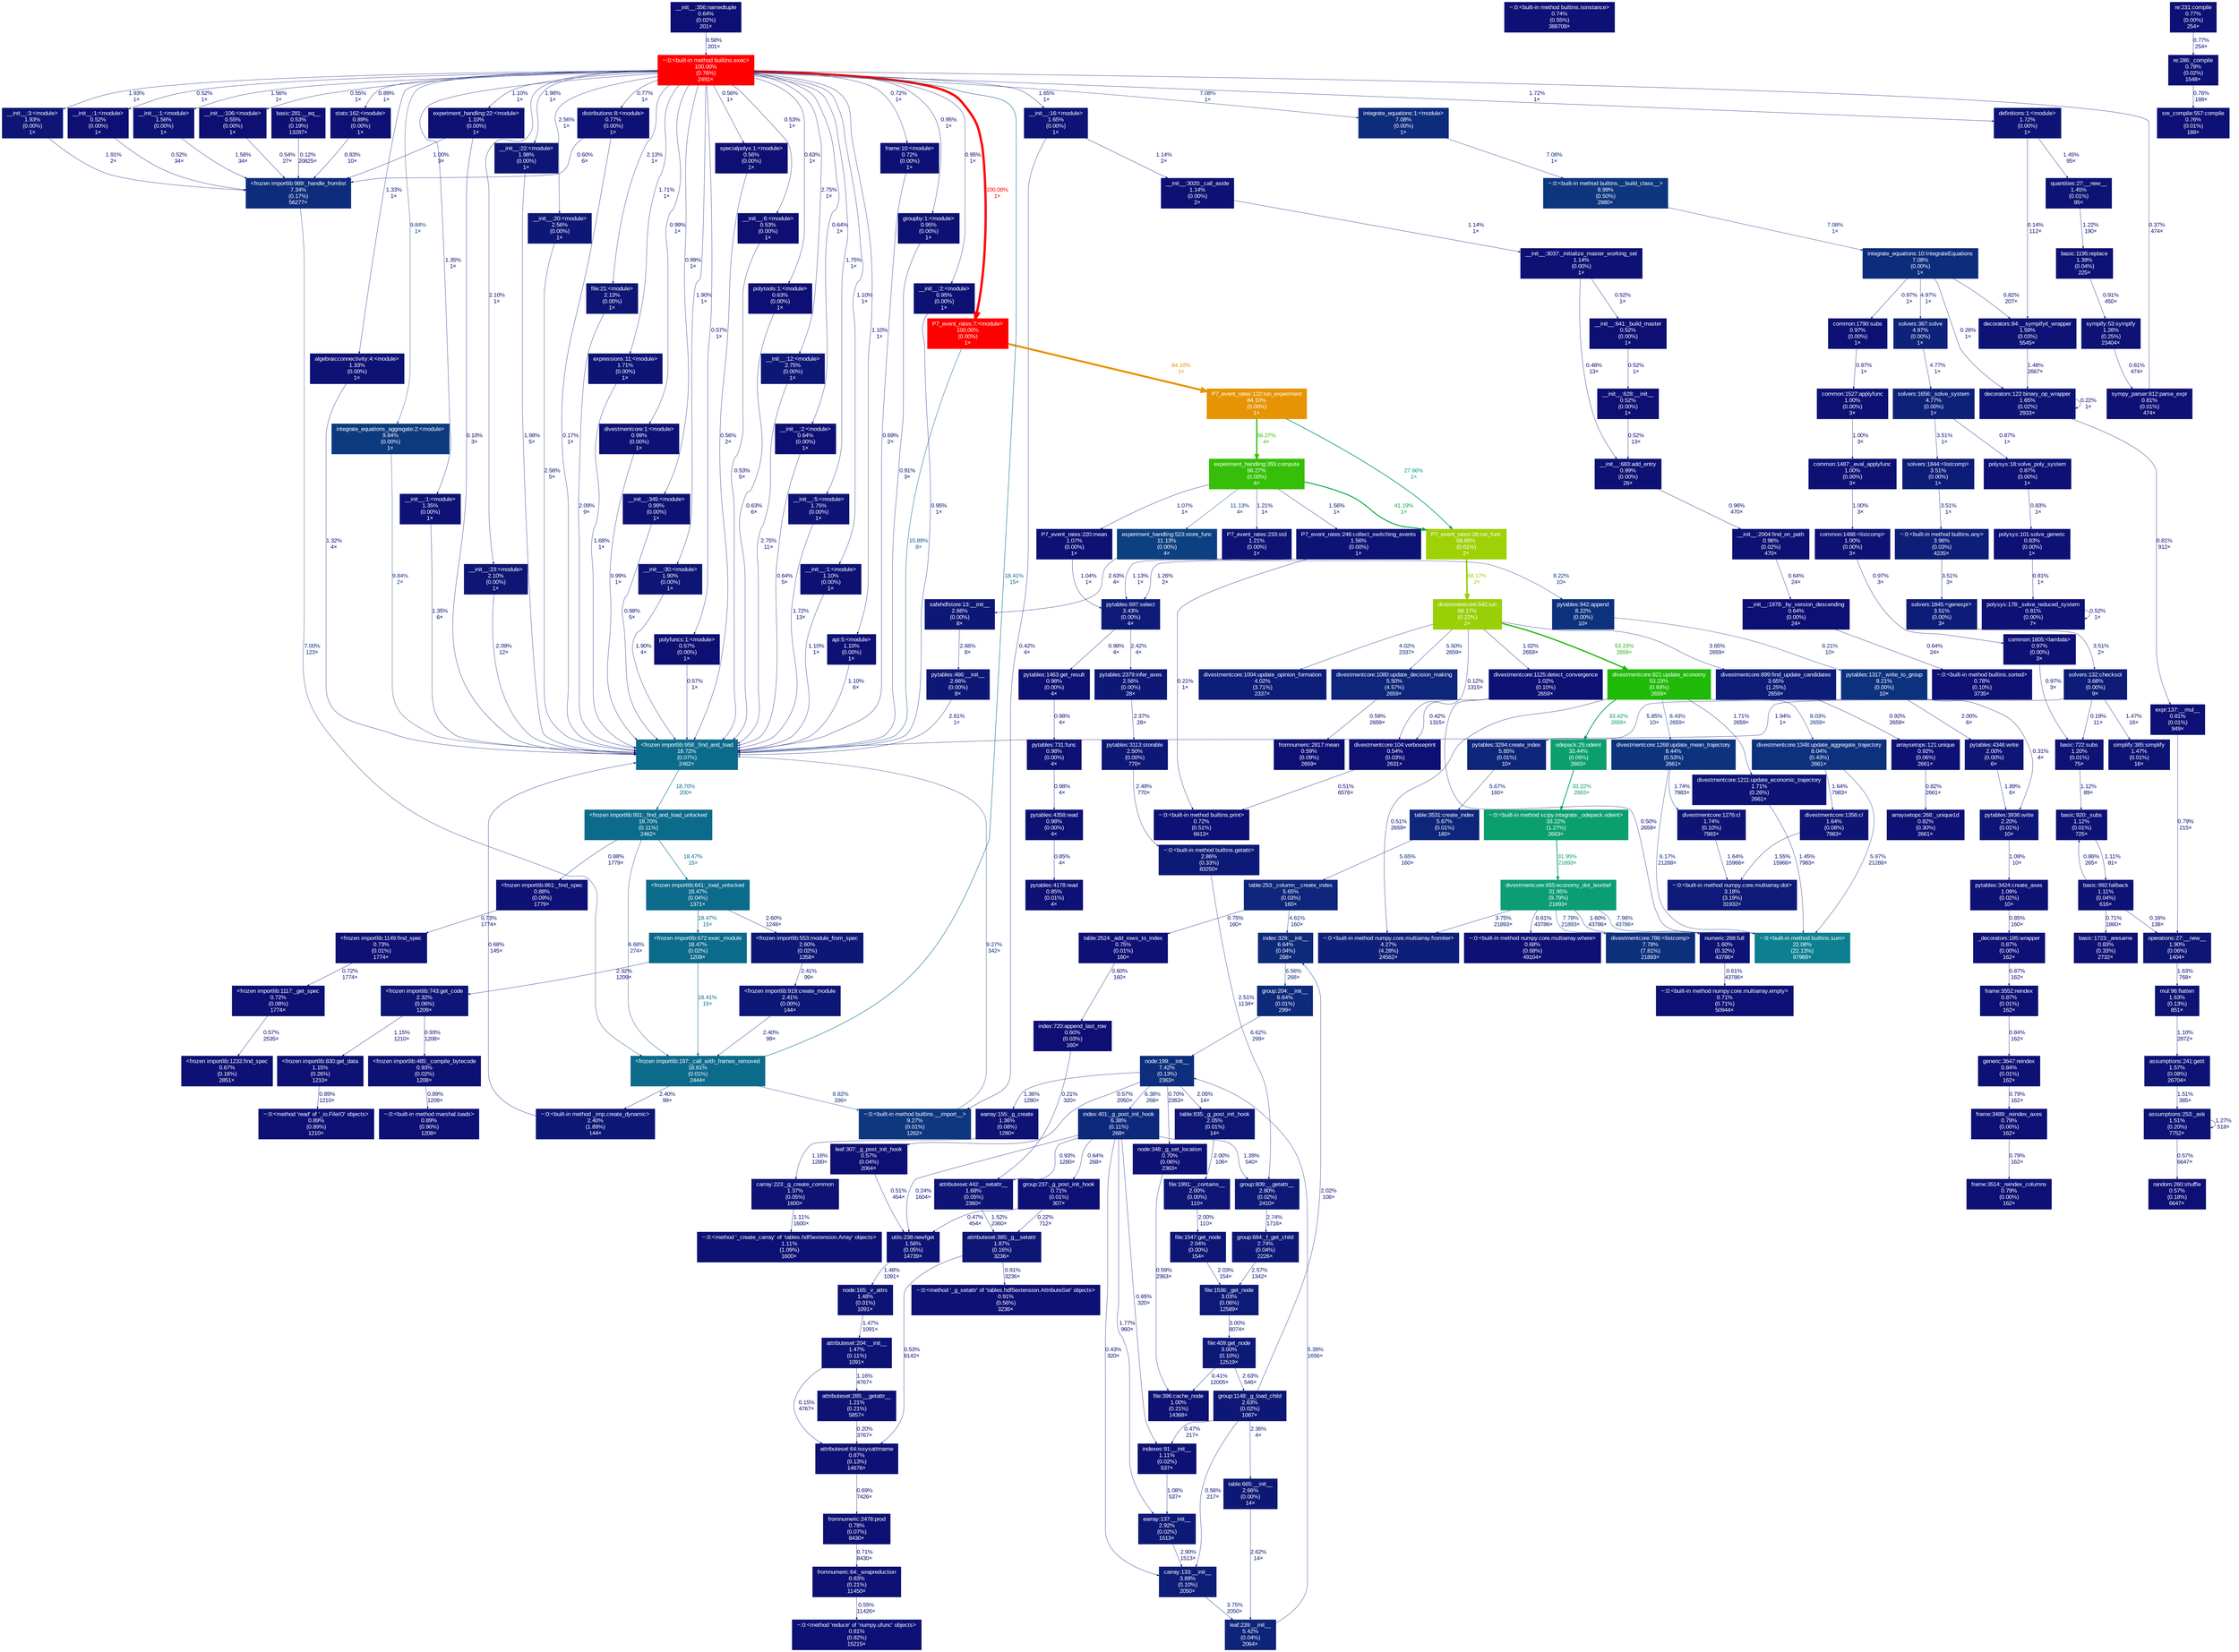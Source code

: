 digraph {
	graph [fontname=Arial, nodesep=0.125, ranksep=0.25];
	node [fontcolor=white, fontname=Arial, height=0, shape=box, style=filled, width=0];
	edge [fontname=Arial];
	1 [color="#ff0000", fontcolor="#ffffff", fontsize="10.00", label="~:0:<built-in method builtins.exec>\n100.00%\n(0.76%)\n2491×", tooltip="~"];
	1 -> 296 [arrowsize="0.35", color="#0d1575", fontcolor="#0d1575", fontsize="10.00", label="1.98%\n1×", labeldistance="0.50", penwidth="0.50"];
	1 -> 680 [arrowsize="0.35", color="#0d1876", fontcolor="#0d1876", fontsize="10.00", label="2.56%\n1×", labeldistance="0.50", penwidth="0.50"];
	1 -> 682 [arrowsize="0.35", color="#0d1675", fontcolor="#0d1675", fontsize="10.00", label="2.13%\n1×", labeldistance="0.50", penwidth="0.50"];
	1 -> 754 [arrowsize="0.35", color="#0d1475", fontcolor="#0d1475", fontsize="10.00", label="1.65%\n1×", labeldistance="0.50", penwidth="0.50"];
	1 -> 837 [arrowsize="0.35", color="#0d1475", fontcolor="#0d1475", fontsize="10.00", label="1.71%\n1×", labeldistance="0.50", penwidth="0.50"];
	1 -> 1371 [arrowsize="0.35", color="#0d1174", fontcolor="#0d1174", fontsize="10.00", label="0.99%\n1×", labeldistance="0.50", penwidth="0.50"];
	1 -> 1373 [arrowsize="0.35", color="#0d1174", fontcolor="#0d1174", fontsize="10.00", label="0.99%\n1×", labeldistance="0.50", penwidth="0.50"];
	1 -> 1374 [arrowsize="0.35", color="#0d1074", fontcolor="#0d1074", fontsize="10.00", label="0.89%\n1×", labeldistance="0.50", penwidth="0.50"];
	1 -> 1375 [arrowsize="0.35", color="#0d1074", fontcolor="#0d1074", fontsize="10.00", label="0.77%\n1×", labeldistance="0.50", penwidth="0.50"];
	1 -> 1400 [arrowsize="0.35", color="#0d1475", fontcolor="#0d1475", fontsize="10.00", label="1.72%\n1×", labeldistance="0.50", penwidth="0.50"];
	1 -> 1430 [arrowsize="0.35", color="#0d1575", fontcolor="#0d1575", fontsize="10.00", label="1.93%\n1×", labeldistance="0.50", penwidth="0.50"];
	1 -> 1431 [arrowsize="0.35", color="#0d1575", fontcolor="#0d1575", fontsize="10.00", label="1.90%\n1×", labeldistance="0.50", penwidth="0.50"];
	1 -> 1501 [arrowsize="0.35", color="#0d2c7c", fontcolor="#0d2c7c", fontsize="10.00", label="7.08%\n1×", labeldistance="0.50", penwidth="0.50"];
	1 -> 2355 [arrowsize="0.35", color="#0d0f73", fontcolor="#0d0f73", fontsize="10.00", label="0.57%\n1×", labeldistance="0.50", penwidth="0.50"];
	1 -> 2356 [arrowsize="0.35", color="#0d0f73", fontcolor="#0d0f73", fontsize="10.00", label="0.56%\n1×", labeldistance="0.50", penwidth="0.50"];
	1 -> 2357 [arrowsize="0.35", color="#0d0f73", fontcolor="#0d0f73", fontsize="10.00", label="0.53%\n1×", labeldistance="0.50", penwidth="0.50"];
	1 -> 2422 [arrowsize="0.35", color="#0d0f73", fontcolor="#0d0f73", fontsize="10.00", label="0.52%\n1×", labeldistance="0.50", penwidth="0.50"];
	1 -> 3061 [arrowsize="0.35", color="#0d0f74", fontcolor="#0d0f74", fontsize="10.00", label="0.63%\n1×", labeldistance="0.50", penwidth="0.50"];
	1 -> 3079 [arrowsize="0.35", color="#0d1375", fontcolor="#0d1375", fontsize="10.00", label="1.56%\n1×", labeldistance="0.50", penwidth="0.50"];
	1 -> 3458 [arrowsize="0.35", color="#0d1876", fontcolor="#0d1876", fontsize="10.00", label="2.75%\n1×", labeldistance="0.50", penwidth="0.50"];
	1 -> 3681 [arrowsize="0.35", color="#0d0f74", fontcolor="#0d0f74", fontsize="10.00", label="0.64%\n1×", labeldistance="0.50", penwidth="0.50"];
	1 -> 3978 [arrowsize="0.35", color="#0d1475", fontcolor="#0d1475", fontsize="10.00", label="1.75%\n1×", labeldistance="0.50", penwidth="0.50"];
	1 -> 3980 [arrowsize="0.35", color="#0d1174", fontcolor="#0d1174", fontsize="10.00", label="1.10%\n1×", labeldistance="0.50", penwidth="0.50"];
	1 -> 3984 [arrowsize="0.35", color="#0d1174", fontcolor="#0d1174", fontsize="10.00", label="1.10%\n1×", labeldistance="0.50", penwidth="0.50"];
	1 -> 4424 [arrowsize="0.35", color="#0d1174", fontcolor="#0d1174", fontsize="10.00", label="1.10%\n1×", labeldistance="0.50", penwidth="0.50"];
	1 -> 5403 [arrowsize="0.35", color="#0d1074", fontcolor="#0d1074", fontsize="10.00", label="0.72%\n1×", labeldistance="0.50", penwidth="0.50"];
	1 -> 5760 [arrowsize="0.35", color="#0d1174", fontcolor="#0d1174", fontsize="10.00", label="0.95%\n1×", labeldistance="0.50", penwidth="0.50"];
	1 -> 5924 [arrowsize="0.35", color="#0d1174", fontcolor="#0d1174", fontsize="10.00", label="0.95%\n1×", labeldistance="0.50", penwidth="0.50"];
	1 -> 6673 [arrowsize="0.35", color="#0d1274", fontcolor="#0d1274", fontsize="10.00", label="1.33%\n1×", labeldistance="0.50", penwidth="0.50"];
	1 -> 7177 [arrowsize="0.35", color="#0d3a7f", fontcolor="#0d3a7f", fontsize="10.00", label="9.84%\n1×", labeldistance="0.50", penwidth="0.50"];
	1 -> 7437 [arrowsize="0.35", color="#0d0f73", fontcolor="#0d0f73", fontsize="10.00", label="0.55%\n1×", labeldistance="0.50", penwidth="0.50"];
	1 -> 7812 [arrowsize="0.35", color="#0d1274", fontcolor="#0d1274", fontsize="10.00", label="1.35%\n1×", labeldistance="0.50", penwidth="0.50"];
	1 -> 8879 [arrowsize="0.35", color="#0d1675", fontcolor="#0d1675", fontsize="10.00", label="2.10%\n1×", labeldistance="0.50", penwidth="0.50"];
	1 -> 9063 [arrowsize="1.00", color="#ff0000", fontcolor="#ff0000", fontsize="10.00", label="100.00%\n1×", labeldistance="4.00", penwidth="4.00"];
	4 [color="#0d367e", fontcolor="#ffffff", fontsize="10.00", label="~:0:<built-in method builtins.__build_class__>\n8.99%\n(0.50%)\n2980×", tooltip="~"];
	4 -> 1500 [arrowsize="0.35", color="#0d2c7c", fontcolor="#0d2c7c", fontsize="10.00", label="7.08%\n1×", labeldistance="0.50", penwidth="0.50"];
	22 [color="#0d1174", fontcolor="#ffffff", fontsize="10.00", label="file:396:cache_node\n1.00%\n(0.21%)\n14368×", tooltip="/home/jakob/anaconda3/envs/py36/lib/python3.6/site-packages/tables/file.py"];
	23 [color="#0d1977", fontcolor="#ffffff", fontsize="10.00", label="file:409:get_node\n3.00%\n(0.10%)\n12519×", tooltip="/home/jakob/anaconda3/envs/py36/lib/python3.6/site-packages/tables/file.py"];
	23 -> 22 [arrowsize="0.35", color="#0d0e73", fontcolor="#0d0e73", fontsize="10.00", label="0.41%\n12005×", labeldistance="0.50", penwidth="0.50"];
	23 -> 114 [arrowsize="0.35", color="#0d1876", fontcolor="#0d1876", fontsize="10.00", label="2.63%\n546×", labeldistance="0.50", penwidth="0.50"];
	47 [color="#0d1074", fontcolor="#ffffff", fontsize="10.00", label="table:2524:_add_rows_to_index\n0.75%\n(0.01%)\n160×", tooltip="/home/jakob/anaconda3/envs/py36/lib/python3.6/site-packages/tables/table.py"];
	47 -> 109 [arrowsize="0.35", color="#0d0f74", fontcolor="#0d0f74", fontsize="10.00", label="0.60%\n160×", labeldistance="0.50", penwidth="0.50"];
	52 [color="#0d257a", fontcolor="#ffffff", fontsize="10.00", label="table:253:_column__create_index\n5.65%\n(0.03%)\n160×", tooltip="/home/jakob/anaconda3/envs/py36/lib/python3.6/site-packages/tables/table.py"];
	52 -> 47 [arrowsize="0.35", color="#0d1074", fontcolor="#0d1074", fontsize="10.00", label="0.75%\n160×", labeldistance="0.50", penwidth="0.50"];
	52 -> 113 [arrowsize="0.35", color="#0d2179", fontcolor="#0d2179", fontsize="10.00", label="4.61%\n160×", labeldistance="0.50", penwidth="0.50"];
	58 [color="#0d1575", fontcolor="#ffffff", fontsize="10.00", label="table:835:_g_post_init_hook\n2.05%\n(0.01%)\n14×", tooltip="/home/jakob/anaconda3/envs/py36/lib/python3.6/site-packages/tables/table.py"];
	58 -> 725 [arrowsize="0.35", color="#0d1575", fontcolor="#0d1575", fontsize="10.00", label="2.00%\n106×", labeldistance="0.50", penwidth="0.50"];
	64 [color="#0d1375", fontcolor="#ffffff", fontsize="10.00", label="utils:238:newfget\n1.56%\n(0.05%)\n14739×", tooltip="/home/jakob/anaconda3/envs/py36/lib/python3.6/site-packages/tables/utils.py"];
	64 -> 330 [arrowsize="0.35", color="#0d1375", fontcolor="#0d1375", fontsize="10.00", label="1.48%\n1091×", labeldistance="0.50", penwidth="0.50"];
	72 [color="#0d267a", fontcolor="#ffffff", fontsize="10.00", label="pytables:3294:create_index\n5.85%\n(0.01%)\n10×", tooltip="/home/jakob/anaconda3/envs/py36/lib/python3.6/site-packages/pandas/io/pytables.py"];
	72 -> 74 [arrowsize="0.35", color="#0d257a", fontcolor="#0d257a", fontsize="10.00", label="5.67%\n160×", labeldistance="0.50", penwidth="0.50"];
	74 [color="#0d257a", fontcolor="#ffffff", fontsize="10.00", label="table:3531:create_index\n5.67%\n(0.01%)\n160×", tooltip="/home/jakob/anaconda3/envs/py36/lib/python3.6/site-packages/tables/table.py"];
	74 -> 52 [arrowsize="0.35", color="#0d257a", fontcolor="#0d257a", fontsize="10.00", label="5.65%\n160×", labeldistance="0.50", penwidth="0.50"];
	100 [color="#0d297b", fontcolor="#ffffff", fontsize="10.00", label="index:401:_g_post_init_hook\n6.38%\n(0.11%)\n268×", tooltip="/home/jakob/anaconda3/envs/py36/lib/python3.6/site-packages/tables/index.py"];
	100 -> 64 [arrowsize="0.35", color="#0d0e73", fontcolor="#0d0e73", fontsize="10.00", label="0.24%\n1604×", labeldistance="0.50", penwidth="0.50"];
	100 -> 140 [arrowsize="0.35", color="#0d0f74", fontcolor="#0d0f74", fontsize="10.00", label="0.65%\n320×", labeldistance="0.50", penwidth="0.50"];
	100 -> 153 [arrowsize="0.35", color="#0d0f74", fontcolor="#0d0f74", fontsize="10.00", label="0.64%\n268×", labeldistance="0.50", penwidth="0.50"];
	100 -> 162 [arrowsize="0.35", color="#0d1375", fontcolor="#0d1375", fontsize="10.00", label="1.39%\n540×", labeldistance="0.50", penwidth="0.50"];
	100 -> 201 [arrowsize="0.35", color="#0d0f73", fontcolor="#0d0f73", fontsize="10.00", label="0.43%\n320×", labeldistance="0.50", penwidth="0.50"];
	100 -> 232 [arrowsize="0.35", color="#0d1475", fontcolor="#0d1475", fontsize="10.00", label="1.77%\n960×", labeldistance="0.50", penwidth="0.50"];
	100 -> 344 [arrowsize="0.35", color="#0d1174", fontcolor="#0d1174", fontsize="10.00", label="0.93%\n1280×", labeldistance="0.50", penwidth="0.50"];
	109 [color="#0d0f74", fontcolor="#ffffff", fontsize="10.00", label="index:720:append_last_row\n0.60%\n(0.03%)\n160×", tooltip="/home/jakob/anaconda3/envs/py36/lib/python3.6/site-packages/tables/index.py"];
	109 -> 344 [arrowsize="0.35", color="#0d0e73", fontcolor="#0d0e73", fontsize="10.00", label="0.21%\n320×", labeldistance="0.50", penwidth="0.50"];
	113 [color="#0d2a7b", fontcolor="#ffffff", fontsize="10.00", label="index:329:__init__\n6.64%\n(0.04%)\n268×", tooltip="/home/jakob/anaconda3/envs/py36/lib/python3.6/site-packages/tables/index.py"];
	113 -> 150 [arrowsize="0.35", color="#0d2a7b", fontcolor="#0d2a7b", fontsize="10.00", label="6.56%\n268×", labeldistance="0.50", penwidth="0.50"];
	114 [color="#0d1876", fontcolor="#ffffff", fontsize="10.00", label="group:1148:_g_load_child\n2.63%\n(0.02%)\n1087×", tooltip="/home/jakob/anaconda3/envs/py36/lib/python3.6/site-packages/tables/group.py"];
	114 -> 113 [arrowsize="0.35", color="#0d1575", fontcolor="#0d1575", fontsize="10.00", label="2.02%\n108×", labeldistance="0.50", penwidth="0.50"];
	114 -> 140 [arrowsize="0.35", color="#0d0f73", fontcolor="#0d0f73", fontsize="10.00", label="0.47%\n217×", labeldistance="0.50", penwidth="0.50"];
	114 -> 201 [arrowsize="0.35", color="#0d0f73", fontcolor="#0d0f73", fontsize="10.00", label="0.56%\n217×", labeldistance="0.50", penwidth="0.50"];
	114 -> 202 [arrowsize="0.35", color="#0d1776", fontcolor="#0d1776", fontsize="10.00", label="2.36%\n4×", labeldistance="0.50", penwidth="0.50"];
	115 [color="#0d2e7c", fontcolor="#ffffff", fontsize="10.00", label="node:199:__init__\n7.42%\n(0.13%)\n2363×", tooltip="/home/jakob/anaconda3/envs/py36/lib/python3.6/site-packages/tables/node.py"];
	115 -> 58 [arrowsize="0.35", color="#0d1575", fontcolor="#0d1575", fontsize="10.00", label="2.05%\n14×", labeldistance="0.50", penwidth="0.50"];
	115 -> 100 [arrowsize="0.35", color="#0d297b", fontcolor="#0d297b", fontsize="10.00", label="6.38%\n268×", labeldistance="0.50", penwidth="0.50"];
	115 -> 170 [arrowsize="0.35", color="#0d1074", fontcolor="#0d1074", fontsize="10.00", label="0.70%\n2363×", labeldistance="0.50", penwidth="0.50"];
	115 -> 203 [arrowsize="0.35", color="#0d0f73", fontcolor="#0d0f73", fontsize="10.00", label="0.57%\n2050×", labeldistance="0.50", penwidth="0.50"];
	115 -> 233 [arrowsize="0.35", color="#0d1274", fontcolor="#0d1274", fontsize="10.00", label="1.36%\n1280×", labeldistance="0.50", penwidth="0.50"];
	140 [color="#0d1174", fontcolor="#ffffff", fontsize="10.00", label="indexes:91:__init__\n1.11%\n(0.02%)\n537×", tooltip="/home/jakob/anaconda3/envs/py36/lib/python3.6/site-packages/tables/indexes.py"];
	140 -> 232 [arrowsize="0.35", color="#0d1174", fontcolor="#0d1174", fontsize="10.00", label="1.08%\n537×", labeldistance="0.50", penwidth="0.50"];
	149 [color="#0d247a", fontcolor="#ffffff", fontsize="10.00", label="leaf:239:__init__\n5.42%\n(0.04%)\n2064×", tooltip="/home/jakob/anaconda3/envs/py36/lib/python3.6/site-packages/tables/leaf.py"];
	149 -> 115 [arrowsize="0.35", color="#0d247a", fontcolor="#0d247a", fontsize="10.00", label="5.39%\n1656×", labeldistance="0.50", penwidth="0.50"];
	150 [color="#0d2a7b", fontcolor="#ffffff", fontsize="10.00", label="group:204:__init__\n6.64%\n(0.01%)\n299×", tooltip="/home/jakob/anaconda3/envs/py36/lib/python3.6/site-packages/tables/group.py"];
	150 -> 115 [arrowsize="0.35", color="#0d2a7b", fontcolor="#0d2a7b", fontsize="10.00", label="6.62%\n299×", labeldistance="0.50", penwidth="0.50"];
	153 [color="#0d1074", fontcolor="#ffffff", fontsize="10.00", label="group:237:_g_post_init_hook\n0.71%\n(0.01%)\n307×", tooltip="/home/jakob/anaconda3/envs/py36/lib/python3.6/site-packages/tables/group.py"];
	153 -> 64 [arrowsize="0.35", color="#0d0f73", fontcolor="#0d0f73", fontsize="10.00", label="0.47%\n454×", labeldistance="0.50", penwidth="0.50"];
	153 -> 279 [arrowsize="0.35", color="#0d0e73", fontcolor="#0d0e73", fontsize="10.00", label="0.22%\n712×", labeldistance="0.50", penwidth="0.50"];
	157 [color="#0d327d", fontcolor="#ffffff", fontsize="10.00", label="pytables:942:append\n8.22%\n(0.00%)\n10×", tooltip="/home/jakob/anaconda3/envs/py36/lib/python3.6/site-packages/pandas/io/pytables.py"];
	157 -> 723 [arrowsize="0.35", color="#0d327d", fontcolor="#0d327d", fontsize="10.00", label="8.21%\n10×", labeldistance="0.50", penwidth="0.50"];
	162 [color="#0d1976", fontcolor="#ffffff", fontsize="10.00", label="group:809:__getattr__\n2.80%\n(0.02%)\n2410×", tooltip="/home/jakob/anaconda3/envs/py36/lib/python3.6/site-packages/tables/group.py"];
	162 -> 165 [arrowsize="0.35", color="#0d1876", fontcolor="#0d1876", fontsize="10.00", label="2.74%\n1716×", labeldistance="0.50", penwidth="0.50"];
	165 [color="#0d1876", fontcolor="#ffffff", fontsize="10.00", label="group:684:_f_get_child\n2.74%\n(0.04%)\n2226×", tooltip="/home/jakob/anaconda3/envs/py36/lib/python3.6/site-packages/tables/group.py"];
	165 -> 710 [arrowsize="0.35", color="#0d1876", fontcolor="#0d1876", fontsize="10.00", label="2.57%\n1342×", labeldistance="0.50", penwidth="0.50"];
	168 [color="#0d1976", fontcolor="#ffffff", fontsize="10.00", label="~:0:<built-in method builtins.getattr>\n2.86%\n(0.33%)\n83250×", tooltip="~"];
	168 -> 162 [arrowsize="0.35", color="#0d1776", fontcolor="#0d1776", fontsize="10.00", label="2.51%\n1134×", labeldistance="0.50", penwidth="0.50"];
	170 [color="#0d1074", fontcolor="#ffffff", fontsize="10.00", label="node:348:_g_set_location\n0.70%\n(0.06%)\n2363×", tooltip="/home/jakob/anaconda3/envs/py36/lib/python3.6/site-packages/tables/node.py"];
	170 -> 22 [arrowsize="0.35", color="#0d0f74", fontcolor="#0d0f74", fontsize="10.00", label="0.59%\n2363×", labeldistance="0.50", penwidth="0.50"];
	195 [color="#0d1174", fontcolor="#ffffff", fontsize="10.00", label="~:0:<method '_create_carray' of 'tables.hdf5extension.Array' objects>\n1.11%\n(1.09%)\n1600×", tooltip="~"];
	201 [color="#0d1d78", fontcolor="#ffffff", fontsize="10.00", label="carray:133:__init__\n3.89%\n(0.10%)\n2050×", tooltip="/home/jakob/anaconda3/envs/py36/lib/python3.6/site-packages/tables/carray.py"];
	201 -> 149 [arrowsize="0.35", color="#0d1d78", fontcolor="#0d1d78", fontsize="10.00", label="3.75%\n2050×", labeldistance="0.50", penwidth="0.50"];
	202 [color="#0d1876", fontcolor="#ffffff", fontsize="10.00", label="table:665:__init__\n2.66%\n(0.00%)\n14×", tooltip="/home/jakob/anaconda3/envs/py36/lib/python3.6/site-packages/tables/table.py"];
	202 -> 149 [arrowsize="0.35", color="#0d1876", fontcolor="#0d1876", fontsize="10.00", label="2.62%\n14×", labeldistance="0.50", penwidth="0.50"];
	203 [color="#0d0f73", fontcolor="#ffffff", fontsize="10.00", label="leaf:307:_g_post_init_hook\n0.57%\n(0.04%)\n2064×", tooltip="/home/jakob/anaconda3/envs/py36/lib/python3.6/site-packages/tables/leaf.py"];
	203 -> 64 [arrowsize="0.35", color="#0d0f73", fontcolor="#0d0f73", fontsize="10.00", label="0.51%\n454×", labeldistance="0.50", penwidth="0.50"];
	205 [color="#0d1274", fontcolor="#ffffff", fontsize="10.00", label="carray:223:_g_create_common\n1.37%\n(0.05%)\n1600×", tooltip="/home/jakob/anaconda3/envs/py36/lib/python3.6/site-packages/tables/carray.py"];
	205 -> 195 [arrowsize="0.35", color="#0d1174", fontcolor="#0d1174", fontsize="10.00", label="1.11%\n1600×", labeldistance="0.50", penwidth="0.50"];
	232 [color="#0d1976", fontcolor="#ffffff", fontsize="10.00", label="earray:137:__init__\n2.92%\n(0.02%)\n1513×", tooltip="/home/jakob/anaconda3/envs/py36/lib/python3.6/site-packages/tables/earray.py"];
	232 -> 201 [arrowsize="0.35", color="#0d1976", fontcolor="#0d1976", fontsize="10.00", label="2.90%\n1513×", labeldistance="0.50", penwidth="0.50"];
	233 [color="#0d1274", fontcolor="#ffffff", fontsize="10.00", label="earray:155:_g_create\n1.36%\n(0.08%)\n1280×", tooltip="/home/jakob/anaconda3/envs/py36/lib/python3.6/site-packages/tables/earray.py"];
	233 -> 205 [arrowsize="0.35", color="#0d1274", fontcolor="#0d1274", fontsize="10.00", label="1.16%\n1280×", labeldistance="0.50", penwidth="0.50"];
	276 [color="#0d1375", fontcolor="#ffffff", fontsize="10.00", label="attributeset:204:__init__\n1.47%\n(0.11%)\n1091×", tooltip="/home/jakob/anaconda3/envs/py36/lib/python3.6/site-packages/tables/attributeset.py"];
	276 -> 281 [arrowsize="0.35", color="#0d1274", fontcolor="#0d1274", fontsize="10.00", label="1.16%\n4767×", labeldistance="0.50", penwidth="0.50"];
	276 -> 340 [arrowsize="0.35", color="#0d0d73", fontcolor="#0d0d73", fontsize="10.00", label="0.15%\n4767×", labeldistance="0.50", penwidth="0.50"];
	278 [color="#0d1074", fontcolor="#ffffff", fontsize="10.00", label="~:0:<method '_g_setattr' of 'tables.hdf5extension.AttributeSet' objects>\n0.91%\n(0.56%)\n3236×", tooltip="~"];
	279 [color="#0d1575", fontcolor="#ffffff", fontsize="10.00", label="attributeset:385:_g__setattr\n1.87%\n(0.16%)\n3236×", tooltip="/home/jakob/anaconda3/envs/py36/lib/python3.6/site-packages/tables/attributeset.py"];
	279 -> 278 [arrowsize="0.35", color="#0d1074", fontcolor="#0d1074", fontsize="10.00", label="0.91%\n3236×", labeldistance="0.50", penwidth="0.50"];
	279 -> 340 [arrowsize="0.35", color="#0d0f73", fontcolor="#0d0f73", fontsize="10.00", label="0.53%\n6142×", labeldistance="0.50", penwidth="0.50"];
	281 [color="#0d1274", fontcolor="#ffffff", fontsize="10.00", label="attributeset:285:__getattr__\n1.21%\n(0.21%)\n5857×", tooltip="/home/jakob/anaconda3/envs/py36/lib/python3.6/site-packages/tables/attributeset.py"];
	281 -> 340 [arrowsize="0.35", color="#0d0e73", fontcolor="#0d0e73", fontsize="10.00", label="0.20%\n3767×", labeldistance="0.50", penwidth="0.50"];
	296 [color="#0d1575", fontcolor="#ffffff", fontsize="10.00", label="__init__:22:<module>\n1.98%\n(0.00%)\n1×", tooltip="/home/jakob/anaconda3/envs/py36/lib/python3.6/site-packages/numexpr/__init__.py"];
	296 -> 9427 [arrowsize="0.35", color="#0d1575", fontcolor="#0d1575", fontsize="10.00", label="1.98%\n5×", labeldistance="0.50", penwidth="0.50"];
	330 [color="#0d1375", fontcolor="#ffffff", fontsize="10.00", label="node:165:_v_attrs\n1.48%\n(0.01%)\n1091×", tooltip="/home/jakob/anaconda3/envs/py36/lib/python3.6/site-packages/tables/node.py"];
	330 -> 276 [arrowsize="0.35", color="#0d1375", fontcolor="#0d1375", fontsize="10.00", label="1.47%\n1091×", labeldistance="0.50", penwidth="0.50"];
	332 [color="#0d1575", fontcolor="#ffffff", fontsize="10.00", label="file:1547:get_node\n2.04%\n(0.00%)\n154×", tooltip="/home/jakob/anaconda3/envs/py36/lib/python3.6/site-packages/tables/file.py"];
	332 -> 710 [arrowsize="0.35", color="#0d1575", fontcolor="#0d1575", fontsize="10.00", label="2.03%\n154×", labeldistance="0.50", penwidth="0.50"];
	340 [color="#0d1074", fontcolor="#ffffff", fontsize="10.00", label="attributeset:64:issysattrname\n0.87%\n(0.13%)\n14676×", tooltip="/home/jakob/anaconda3/envs/py36/lib/python3.6/site-packages/tables/attributeset.py"];
	340 -> 7624 [arrowsize="0.35", color="#0d1074", fontcolor="#0d1074", fontsize="10.00", label="0.69%\n7426×", labeldistance="0.50", penwidth="0.50"];
	344 [color="#0d1475", fontcolor="#ffffff", fontsize="10.00", label="attributeset:442:__setattr__\n1.68%\n(0.05%)\n2360×", tooltip="/home/jakob/anaconda3/envs/py36/lib/python3.6/site-packages/tables/attributeset.py"];
	344 -> 279 [arrowsize="0.35", color="#0d1375", fontcolor="#0d1375", fontsize="10.00", label="1.52%\n2360×", labeldistance="0.50", penwidth="0.50"];
	363 [color="#0d1e78", fontcolor="#ffffff", fontsize="10.00", label="~:0:<built-in method builtins.any>\n3.96%\n(0.03%)\n4235×", tooltip="~"];
	363 -> 1660 [arrowsize="0.35", color="#0d1c77", fontcolor="#0d1c77", fontsize="10.00", label="3.51%\n3×", labeldistance="0.50", penwidth="0.50"];
	669 [color="#0d1074", fontcolor="#ffffff", fontsize="10.00", label="~:0:<built-in method builtins.sorted>\n0.78%\n(0.10%)\n3735×", tooltip="~"];
	680 [color="#0d1876", fontcolor="#ffffff", fontsize="10.00", label="__init__:20:<module>\n2.56%\n(0.00%)\n1×", tooltip="/home/jakob/anaconda3/envs/py36/lib/python3.6/site-packages/tables/__init__.py"];
	680 -> 9427 [arrowsize="0.35", color="#0d1876", fontcolor="#0d1876", fontsize="10.00", label="2.56%\n5×", labeldistance="0.50", penwidth="0.50"];
	682 [color="#0d1675", fontcolor="#ffffff", fontsize="10.00", label="file:21:<module>\n2.13%\n(0.00%)\n1×", tooltip="/home/jakob/anaconda3/envs/py36/lib/python3.6/site-packages/tables/file.py"];
	682 -> 9427 [arrowsize="0.35", color="#0d1675", fontcolor="#0d1675", fontsize="10.00", label="2.09%\n9×", labeldistance="0.50", penwidth="0.50"];
	710 [color="#0d1a77", fontcolor="#ffffff", fontsize="10.00", label="file:1536:_get_node\n3.03%\n(0.06%)\n12589×", tooltip="/home/jakob/anaconda3/envs/py36/lib/python3.6/site-packages/tables/file.py"];
	710 -> 23 [arrowsize="0.35", color="#0d1977", fontcolor="#0d1977", fontsize="10.00", label="3.00%\n8074×", labeldistance="0.50", penwidth="0.50"];
	723 [color="#0d327d", fontcolor="#ffffff", fontsize="10.00", label="pytables:1317:_write_to_group\n8.21%\n(0.00%)\n10×", tooltip="/home/jakob/anaconda3/envs/py36/lib/python3.6/site-packages/pandas/io/pytables.py"];
	723 -> 72 [arrowsize="0.35", color="#0d267a", fontcolor="#0d267a", fontsize="10.00", label="5.85%\n10×", labeldistance="0.50", penwidth="0.50"];
	723 -> 724 [arrowsize="0.35", color="#0d0e73", fontcolor="#0d0e73", fontsize="10.00", label="0.31%\n4×", labeldistance="0.50", penwidth="0.50"];
	723 -> 4222 [arrowsize="0.35", color="#0d1575", fontcolor="#0d1575", fontsize="10.00", label="2.00%\n6×", labeldistance="0.50", penwidth="0.50"];
	724 [color="#0d1676", fontcolor="#ffffff", fontsize="10.00", label="pytables:3936:write\n2.20%\n(0.01%)\n10×", tooltip="/home/jakob/anaconda3/envs/py36/lib/python3.6/site-packages/pandas/io/pytables.py"];
	724 -> 4151 [arrowsize="0.35", color="#0d1174", fontcolor="#0d1174", fontsize="10.00", label="1.09%\n10×", labeldistance="0.50", penwidth="0.50"];
	725 [color="#0d1575", fontcolor="#ffffff", fontsize="10.00", label="file:1991:__contains__\n2.00%\n(0.00%)\n110×", tooltip="/home/jakob/anaconda3/envs/py36/lib/python3.6/site-packages/tables/file.py"];
	725 -> 332 [arrowsize="0.35", color="#0d1575", fontcolor="#0d1575", fontsize="10.00", label="2.00%\n110×", labeldistance="0.50", penwidth="0.50"];
	754 [color="#0d1475", fontcolor="#ffffff", fontsize="10.00", label="__init__:16:<module>\n1.65%\n(0.00%)\n1×", tooltip="/home/jakob/anaconda3/envs/py36/lib/python3.6/site-packages/pkg_resources/__init__.py"];
	754 -> 809 [arrowsize="0.35", color="#0d1174", fontcolor="#0d1174", fontsize="10.00", label="1.14%\n2×", labeldistance="0.50", penwidth="0.50"];
	754 -> 1051 [arrowsize="0.35", color="#0d0e73", fontcolor="#0d0e73", fontsize="10.00", label="0.42%\n4×", labeldistance="0.50", penwidth="0.50"];
	763 [color="#0d1174", fontcolor="#ffffff", fontsize="10.00", label="__init__:2004:find_on_path\n0.96%\n(0.02%)\n470×", tooltip="/home/jakob/anaconda3/envs/py36/lib/python3.6/site-packages/pkg_resources/__init__.py"];
	763 -> 778 [arrowsize="0.35", color="#0d0f74", fontcolor="#0d0f74", fontsize="10.00", label="0.64%\n24×", labeldistance="0.50", penwidth="0.50"];
	775 [color="#0d1174", fontcolor="#ffffff", fontsize="10.00", label="__init__:683:add_entry\n0.99%\n(0.00%)\n26×", tooltip="/home/jakob/anaconda3/envs/py36/lib/python3.6/site-packages/pkg_resources/__init__.py"];
	775 -> 763 [arrowsize="0.35", color="#0d1174", fontcolor="#0d1174", fontsize="10.00", label="0.96%\n470×", labeldistance="0.50", penwidth="0.50"];
	778 [color="#0d0f74", fontcolor="#ffffff", fontsize="10.00", label="__init__:1978:_by_version_descending\n0.64%\n(0.00%)\n24×", tooltip="/home/jakob/anaconda3/envs/py36/lib/python3.6/site-packages/pkg_resources/__init__.py"];
	778 -> 669 [arrowsize="0.35", color="#0d0f74", fontcolor="#0d0f74", fontsize="10.00", label="0.64%\n24×", labeldistance="0.50", penwidth="0.50"];
	809 [color="#0d1174", fontcolor="#ffffff", fontsize="10.00", label="__init__:3020:_call_aside\n1.14%\n(0.00%)\n2×", tooltip="/home/jakob/anaconda3/envs/py36/lib/python3.6/site-packages/pkg_resources/__init__.py"];
	809 -> 813 [arrowsize="0.35", color="#0d1174", fontcolor="#0d1174", fontsize="10.00", label="1.14%\n1×", labeldistance="0.50", penwidth="0.50"];
	813 [color="#0d1174", fontcolor="#ffffff", fontsize="10.00", label="__init__:3037:_initialize_master_working_set\n1.14%\n(0.00%)\n1×", tooltip="/home/jakob/anaconda3/envs/py36/lib/python3.6/site-packages/pkg_resources/__init__.py"];
	813 -> 775 [arrowsize="0.35", color="#0d0f73", fontcolor="#0d0f73", fontsize="10.00", label="0.48%\n13×", labeldistance="0.50", penwidth="0.50"];
	813 -> 888 [arrowsize="0.35", color="#0d0f73", fontcolor="#0d0f73", fontsize="10.00", label="0.52%\n1×", labeldistance="0.50", penwidth="0.50"];
	837 [color="#0d1475", fontcolor="#ffffff", fontsize="10.00", label="expressions:11:<module>\n1.71%\n(0.00%)\n1×", tooltip="/home/jakob/anaconda3/envs/py36/lib/python3.6/site-packages/numexpr/expressions.py"];
	837 -> 9427 [arrowsize="0.35", color="#0d1475", fontcolor="#0d1475", fontsize="10.00", label="1.68%\n1×", labeldistance="0.50", penwidth="0.50"];
	887 [color="#0d0f73", fontcolor="#ffffff", fontsize="10.00", label="__init__:628:__init__\n0.52%\n(0.00%)\n1×", tooltip="/home/jakob/anaconda3/envs/py36/lib/python3.6/site-packages/pkg_resources/__init__.py"];
	887 -> 775 [arrowsize="0.35", color="#0d0f73", fontcolor="#0d0f73", fontsize="10.00", label="0.52%\n13×", labeldistance="0.50", penwidth="0.50"];
	888 [color="#0d0f73", fontcolor="#ffffff", fontsize="10.00", label="__init__:641:_build_master\n0.52%\n(0.00%)\n1×", tooltip="/home/jakob/anaconda3/envs/py36/lib/python3.6/site-packages/pkg_resources/__init__.py"];
	888 -> 887 [arrowsize="0.35", color="#0d0f73", fontcolor="#0d0f73", fontsize="10.00", label="0.52%\n1×", labeldistance="0.50", penwidth="0.50"];
	1051 [color="#0d377f", fontcolor="#ffffff", fontsize="10.00", label="~:0:<built-in method builtins.__import__>\n9.27%\n(0.01%)\n1262×", tooltip="~"];
	1051 -> 9427 [arrowsize="0.35", color="#0d377f", fontcolor="#0d377f", fontsize="10.00", label="9.27%\n342×", labeldistance="0.50", penwidth="0.50"];
	1344 [color="#0d1c77", fontcolor="#ffffff", fontsize="10.00", label="divestmentcore:899:find_update_candidates\n3.65%\n(1.25%)\n2659×", tooltip="/home/jakob/Project_Divestment/PyDivestment/pydivest/micro_model/divestmentcore.py"];
	1344 -> 7379 [arrowsize="0.35", color="#0d1174", fontcolor="#0d1174", fontsize="10.00", label="0.92%\n2659×", labeldistance="0.50", penwidth="0.50"];
	1345 [color="#99d007", fontcolor="#ffffff", fontsize="10.00", label="divestmentcore:542:run\n68.17%\n(0.22%)\n2×", tooltip="/home/jakob/Project_Divestment/PyDivestment/pydivest/micro_model/divestmentcore.py"];
	1345 -> 1344 [arrowsize="0.35", color="#0d1c77", fontcolor="#0d1c77", fontsize="10.00", label="3.65%\n2659×", labeldistance="0.50", penwidth="0.50"];
	1345 -> 1346 [arrowsize="0.35", color="#0d1e78", fontcolor="#0d1e78", fontsize="10.00", label="4.02%\n2337×", labeldistance="0.50", penwidth="0.50"];
	1345 -> 1347 [arrowsize="0.35", color="#0d257a", fontcolor="#0d257a", fontsize="10.00", label="5.50%\n2659×", labeldistance="0.50", penwidth="0.50"];
	1345 -> 1348 [arrowsize="0.35", color="#0d1174", fontcolor="#0d1174", fontsize="10.00", label="1.02%\n2659×", labeldistance="0.50", penwidth="0.50"];
	1345 -> 1356 [arrowsize="0.73", color="#20ba09", fontcolor="#20ba09", fontsize="10.00", label="53.23%\n2659×", labeldistance="2.13", penwidth="2.13"];
	1345 -> 1381 [arrowsize="0.35", color="#0d0d73", fontcolor="#0d0d73", fontsize="10.00", label="0.12%\n1315×", labeldistance="0.50", penwidth="0.50"];
	1346 [color="#0d1e78", fontcolor="#ffffff", fontsize="10.00", label="divestmentcore:1004:update_opinion_formation\n4.02%\n(3.71%)\n2337×", tooltip="/home/jakob/Project_Divestment/PyDivestment/pydivest/micro_model/divestmentcore.py"];
	1347 [color="#0d257a", fontcolor="#ffffff", fontsize="10.00", label="divestmentcore:1080:update_decision_making\n5.50%\n(4.57%)\n2659×", tooltip="/home/jakob/Project_Divestment/PyDivestment/pydivest/micro_model/divestmentcore.py"];
	1347 -> 7629 [arrowsize="0.35", color="#0d0f73", fontcolor="#0d0f73", fontsize="10.00", label="0.59%\n2659×", labeldistance="0.50", penwidth="0.50"];
	1348 [color="#0d1174", fontcolor="#ffffff", fontsize="10.00", label="divestmentcore:1125:detect_convergence\n1.02%\n(0.10%)\n2659×", tooltip="/home/jakob/Project_Divestment/PyDivestment/pydivest/micro_model/divestmentcore.py"];
	1348 -> 1381 [arrowsize="0.35", color="#0d0e73", fontcolor="#0d0e73", fontsize="10.00", label="0.42%\n1315×", labeldistance="0.50", penwidth="0.50"];
	1348 -> 2590 [arrowsize="0.35", color="#0d0f73", fontcolor="#0d0f73", fontsize="10.00", label="0.50%\n2659×", labeldistance="0.50", penwidth="0.50"];
	1355 [color="#0d1475", fontcolor="#ffffff", fontsize="10.00", label="divestmentcore:1211:update_economic_trajectory\n1.71%\n(0.26%)\n2661×", tooltip="/home/jakob/Project_Divestment/PyDivestment/pydivest/micro_model/divestmentcore.py"];
	1355 -> 2590 [arrowsize="0.35", color="#0d1375", fontcolor="#0d1375", fontsize="10.00", label="1.45%\n7983×", labeldistance="0.50", penwidth="0.50"];
	1356 [color="#20ba09", fontcolor="#ffffff", fontsize="10.00", label="divestmentcore:821:update_economy\n53.23%\n(0.93%)\n2659×", tooltip="/home/jakob/Project_Divestment/PyDivestment/pydivest/micro_model/divestmentcore.py"];
	1356 -> 1355 [arrowsize="0.35", color="#0d1475", fontcolor="#0d1475", fontsize="10.00", label="1.71%\n2659×", labeldistance="0.50", penwidth="0.50"];
	1356 -> 1359 [arrowsize="0.35", color="#0d337e", fontcolor="#0d337e", fontsize="10.00", label="8.43%\n2659×", labeldistance="0.50", penwidth="0.50"];
	1356 -> 1362 [arrowsize="0.35", color="#0d317d", fontcolor="#0d317d", fontsize="10.00", label="8.03%\n2659×", labeldistance="0.50", penwidth="0.50"];
	1356 -> 4445 [arrowsize="0.35", color="#0d0f73", fontcolor="#0d0f73", fontsize="10.00", label="0.51%\n2659×", labeldistance="0.50", penwidth="0.50"];
	1356 -> 6934 [arrowsize="0.58", color="#0b9f6d", fontcolor="#0b9f6d", fontsize="10.00", label="33.42%\n2659×", labeldistance="1.34", penwidth="1.34"];
	1358 [color="#0d1475", fontcolor="#ffffff", fontsize="10.00", label="divestmentcore:1276:cl\n1.74%\n(0.10%)\n7983×", tooltip="/home/jakob/Project_Divestment/PyDivestment/pydivest/micro_model/divestmentcore.py"];
	1358 -> 7784 [arrowsize="0.35", color="#0d1475", fontcolor="#0d1475", fontsize="10.00", label="1.64%\n15966×", labeldistance="0.50", penwidth="0.50"];
	1359 [color="#0d337e", fontcolor="#ffffff", fontsize="10.00", label="divestmentcore:1268:update_mean_trajectory\n8.44%\n(0.53%)\n2661×", tooltip="/home/jakob/Project_Divestment/PyDivestment/pydivest/micro_model/divestmentcore.py"];
	1359 -> 1358 [arrowsize="0.35", color="#0d1475", fontcolor="#0d1475", fontsize="10.00", label="1.74%\n7983×", labeldistance="0.50", penwidth="0.50"];
	1359 -> 2590 [arrowsize="0.35", color="#0d287b", fontcolor="#0d287b", fontsize="10.00", label="6.17%\n21288×", labeldistance="0.50", penwidth="0.50"];
	1361 [color="#0d1475", fontcolor="#ffffff", fontsize="10.00", label="divestmentcore:1356:cl\n1.64%\n(0.08%)\n7983×", tooltip="/home/jakob/Project_Divestment/PyDivestment/pydivest/micro_model/divestmentcore.py"];
	1361 -> 7784 [arrowsize="0.35", color="#0d1375", fontcolor="#0d1375", fontsize="10.00", label="1.55%\n15966×", labeldistance="0.50", penwidth="0.50"];
	1362 [color="#0d317d", fontcolor="#ffffff", fontsize="10.00", label="divestmentcore:1348:update_aggregate_trajectory\n8.04%\n(0.43%)\n2661×", tooltip="/home/jakob/Project_Divestment/PyDivestment/pydivest/micro_model/divestmentcore.py"];
	1362 -> 1361 [arrowsize="0.35", color="#0d1475", fontcolor="#0d1475", fontsize="10.00", label="1.64%\n7983×", labeldistance="0.50", penwidth="0.50"];
	1362 -> 2590 [arrowsize="0.35", color="#0d277a", fontcolor="#0d277a", fontsize="10.00", label="5.97%\n21288×", labeldistance="0.50", penwidth="0.50"];
	1364 [color="#9fd107", fontcolor="#ffffff", fontsize="10.00", label="P7_event_rates:28:run_func\n68.85%\n(0.01%)\n2×", tooltip="P7_event_rates.py"];
	1364 -> 1345 [arrowsize="0.83", color="#99d007", fontcolor="#99d007", fontsize="10.00", label="68.17%\n2×", labeldistance="2.73", penwidth="2.73"];
	1371 [color="#0d1174", fontcolor="#ffffff", fontsize="10.00", label="divestmentcore:1:<module>\n0.99%\n(0.00%)\n1×", tooltip="/home/jakob/Project_Divestment/PyDivestment/pydivest/micro_model/divestmentcore.py"];
	1371 -> 9427 [arrowsize="0.35", color="#0d1174", fontcolor="#0d1174", fontsize="10.00", label="0.99%\n1×", labeldistance="0.50", penwidth="0.50"];
	1373 [color="#0d1174", fontcolor="#ffffff", fontsize="10.00", label="__init__:345:<module>\n0.99%\n(0.00%)\n1×", tooltip="/home/jakob/anaconda3/envs/py36/lib/python3.6/site-packages/scipy/stats/__init__.py"];
	1373 -> 9427 [arrowsize="0.35", color="#0d1174", fontcolor="#0d1174", fontsize="10.00", label="0.98%\n5×", labeldistance="0.50", penwidth="0.50"];
	1374 [color="#0d1074", fontcolor="#ffffff", fontsize="10.00", label="stats:162:<module>\n0.89%\n(0.00%)\n1×", tooltip="/home/jakob/anaconda3/envs/py36/lib/python3.6/site-packages/scipy/stats/stats.py"];
	1374 -> 3587 [arrowsize="0.35", color="#0d1074", fontcolor="#0d1074", fontsize="10.00", label="0.83%\n10×", labeldistance="0.50", penwidth="0.50"];
	1375 [color="#0d1074", fontcolor="#ffffff", fontsize="10.00", label="distributions:8:<module>\n0.77%\n(0.00%)\n1×", tooltip="/home/jakob/anaconda3/envs/py36/lib/python3.6/site-packages/scipy/stats/distributions.py"];
	1375 -> 3587 [arrowsize="0.35", color="#0d0f74", fontcolor="#0d0f74", fontsize="10.00", label="0.60%\n6×", labeldistance="0.50", penwidth="0.50"];
	1375 -> 9427 [arrowsize="0.35", color="#0d0d73", fontcolor="#0d0d73", fontsize="10.00", label="0.17%\n1×", labeldistance="0.50", penwidth="0.50"];
	1381 [color="#0d0f73", fontcolor="#ffffff", fontsize="10.00", label="divestmentcore:104:verboseprint\n0.54%\n(0.03%)\n2631×", tooltip="/home/jakob/Project_Divestment/PyDivestment/pydivest/micro_model/divestmentcore.py"];
	1381 -> 5941 [arrowsize="0.35", color="#0d0f73", fontcolor="#0d0f73", fontsize="10.00", label="0.51%\n6576×", labeldistance="0.50", penwidth="0.50"];
	1388 [color="#0b9d74", fontcolor="#ffffff", fontsize="10.00", label="divestmentcore:655:economy_dot_leontief\n31.95%\n(9.79%)\n21893×", tooltip="/home/jakob/Project_Divestment/PyDivestment/pydivest/micro_model/divestmentcore.py"];
	1388 -> 1389 [arrowsize="0.35", color="#0d307d", fontcolor="#0d307d", fontsize="10.00", label="7.78%\n21893×", labeldistance="0.50", penwidth="0.50"];
	1388 -> 2590 [arrowsize="0.35", color="#0d317d", fontcolor="#0d317d", fontsize="10.00", label="7.98%\n43786×", labeldistance="0.50", penwidth="0.50"];
	1388 -> 4445 [arrowsize="0.35", color="#0d1d78", fontcolor="#0d1d78", fontsize="10.00", label="3.75%\n21893×", labeldistance="0.50", penwidth="0.50"];
	1388 -> 7727 [arrowsize="0.35", color="#0d1375", fontcolor="#0d1375", fontsize="10.00", label="1.60%\n43786×", labeldistance="0.50", penwidth="0.50"];
	1388 -> 7781 [arrowsize="0.35", color="#0d0f74", fontcolor="#0d0f74", fontsize="10.00", label="0.61%\n43786×", labeldistance="0.50", penwidth="0.50"];
	1389 [color="#0d307d", fontcolor="#ffffff", fontsize="10.00", label="divestmentcore:786:<listcomp>\n7.78%\n(7.81%)\n21893×", tooltip="/home/jakob/Project_Divestment/PyDivestment/pydivest/micro_model/divestmentcore.py"];
	1390 [color="#0b9f6e", fontcolor="#ffffff", fontsize="10.00", label="~:0:<built-in method scipy.integrate._odepack.odeint>\n33.22%\n(1.27%)\n2663×", tooltip="~"];
	1390 -> 1388 [arrowsize="0.57", color="#0b9d74", fontcolor="#0b9d74", fontsize="10.00", label="31.95%\n21893×", labeldistance="1.28", penwidth="1.28"];
	1399 [color="#0d1375", fontcolor="#ffffff", fontsize="10.00", label="quantities:27:__new__\n1.45%\n(0.01%)\n95×", tooltip="/home/jakob/anaconda3/envs/py36/lib/python3.6/site-packages/sympy/physics/units/quantities.py"];
	1399 -> 2029 [arrowsize="0.35", color="#0d1274", fontcolor="#0d1274", fontsize="10.00", label="1.22%\n190×", labeldistance="0.50", penwidth="0.50"];
	1400 [color="#0d1475", fontcolor="#ffffff", fontsize="10.00", label="definitions:1:<module>\n1.72%\n(0.00%)\n1×", tooltip="/home/jakob/anaconda3/envs/py36/lib/python3.6/site-packages/sympy/physics/units/definitions.py"];
	1400 -> 1399 [arrowsize="0.35", color="#0d1375", fontcolor="#0d1375", fontsize="10.00", label="1.45%\n95×", labeldistance="0.50", penwidth="0.50"];
	1400 -> 3168 [arrowsize="0.35", color="#0d0d73", fontcolor="#0d0d73", fontsize="10.00", label="0.14%\n112×", labeldistance="0.50", penwidth="0.50"];
	1406 [color="#0d1375", fontcolor="#ffffff", fontsize="10.00", label="assumptions:253:_ask\n1.51%\n(0.20%)\n7752×", tooltip="/home/jakob/anaconda3/envs/py36/lib/python3.6/site-packages/sympy/core/assumptions.py"];
	1406 -> 1406 [arrowsize="0.35", color="#0d1274", fontcolor="#0d1274", fontsize="10.00", label="1.27%\n518×", labeldistance="0.50", penwidth="0.50"];
	1406 -> 8645 [arrowsize="0.35", color="#0d0f73", fontcolor="#0d0f73", fontsize="10.00", label="0.57%\n6647×", labeldistance="0.50", penwidth="0.50"];
	1430 [color="#0d1575", fontcolor="#ffffff", fontsize="10.00", label="__init__:3:<module>\n1.93%\n(0.00%)\n1×", tooltip="/home/jakob/anaconda3/envs/py36/lib/python3.6/site-packages/sympy/physics/__init__.py"];
	1430 -> 3587 [arrowsize="0.35", color="#0d1575", fontcolor="#0d1575", fontsize="10.00", label="1.91%\n2×", labeldistance="0.50", penwidth="0.50"];
	1431 [color="#0d1575", fontcolor="#ffffff", fontsize="10.00", label="__init__:30:<module>\n1.90%\n(0.00%)\n1×", tooltip="/home/jakob/anaconda3/envs/py36/lib/python3.6/site-packages/sympy/physics/units/__init__.py"];
	1431 -> 9427 [arrowsize="0.35", color="#0d1575", fontcolor="#0d1575", fontsize="10.00", label="1.90%\n4×", labeldistance="0.50", penwidth="0.50"];
	1440 [color="#0d1274", fontcolor="#ffffff", fontsize="10.00", label="sympify:53:sympify\n1.26%\n(0.25%)\n23404×", tooltip="/home/jakob/anaconda3/envs/py36/lib/python3.6/site-packages/sympy/core/sympify.py"];
	1440 -> 1464 [arrowsize="0.35", color="#0d1074", fontcolor="#0d1074", fontsize="10.00", label="0.81%\n474×", labeldistance="0.50", penwidth="0.50"];
	1464 [color="#0d1074", fontcolor="#ffffff", fontsize="10.00", label="sympy_parser:812:parse_expr\n0.81%\n(0.01%)\n474×", tooltip="/home/jakob/anaconda3/envs/py36/lib/python3.6/site-packages/sympy/parsing/sympy_parser.py"];
	1464 -> 1 [arrowsize="0.35", color="#0d0e73", fontcolor="#0d0e73", fontsize="10.00", label="0.37%\n474×", labeldistance="0.50", penwidth="0.50"];
	1500 [color="#0d2c7c", fontcolor="#ffffff", fontsize="10.00", label="integrate_equations:10:IntegrateEquations\n7.08%\n(0.00%)\n1×", tooltip="/home/jakob/Project_Divestment/PyDivestment/pydivest/macro_model/integrate_equations.py"];
	1500 -> 1663 [arrowsize="0.35", color="#0d2279", fontcolor="#0d2279", fontsize="10.00", label="4.97%\n1×", labeldistance="0.50", penwidth="0.50"];
	1500 -> 1782 [arrowsize="0.35", color="#0d0e73", fontcolor="#0d0e73", fontsize="10.00", label="0.26%\n1×", labeldistance="0.50", penwidth="0.50"];
	1500 -> 1828 [arrowsize="0.35", color="#0d1174", fontcolor="#0d1174", fontsize="10.00", label="0.97%\n1×", labeldistance="0.50", penwidth="0.50"];
	1500 -> 3168 [arrowsize="0.35", color="#0d1074", fontcolor="#0d1074", fontsize="10.00", label="0.82%\n207×", labeldistance="0.50", penwidth="0.50"];
	1501 [color="#0d2c7c", fontcolor="#ffffff", fontsize="10.00", label="integrate_equations:1:<module>\n7.08%\n(0.00%)\n1×", tooltip="/home/jakob/Project_Divestment/PyDivestment/pydivest/macro_model/integrate_equations.py"];
	1501 -> 4 [arrowsize="0.35", color="#0d2c7c", fontcolor="#0d2c7c", fontsize="10.00", label="7.08%\n1×", labeldistance="0.50", penwidth="0.50"];
	1567 [color="#0d1074", fontcolor="#ffffff", fontsize="10.00", label="polysys:178:_solve_reduced_system\n0.81%\n(0.00%)\n7×", tooltip="/home/jakob/anaconda3/envs/py36/lib/python3.6/site-packages/sympy/solvers/polysys.py"];
	1567 -> 1567 [arrowsize="0.35", color="#0d0f73", fontcolor="#0d0f73", fontsize="10.00", label="0.52%\n1×", labeldistance="0.50", penwidth="0.50"];
	1568 [color="#0d1074", fontcolor="#ffffff", fontsize="10.00", label="polysys:101:solve_generic\n0.83%\n(0.00%)\n1×", tooltip="/home/jakob/anaconda3/envs/py36/lib/python3.6/site-packages/sympy/solvers/polysys.py"];
	1568 -> 1567 [arrowsize="0.35", color="#0d1074", fontcolor="#0d1074", fontsize="10.00", label="0.81%\n1×", labeldistance="0.50", penwidth="0.50"];
	1569 [color="#0d1074", fontcolor="#ffffff", fontsize="10.00", label="polysys:18:solve_poly_system\n0.87%\n(0.00%)\n1×", tooltip="/home/jakob/anaconda3/envs/py36/lib/python3.6/site-packages/sympy/solvers/polysys.py"];
	1569 -> 1568 [arrowsize="0.35", color="#0d1074", fontcolor="#0d1074", fontsize="10.00", label="0.83%\n1×", labeldistance="0.50", penwidth="0.50"];
	1602 [color="#0d2179", fontcolor="#ffffff", fontsize="10.00", label="solvers:1656:_solve_system\n4.77%\n(0.00%)\n1×", tooltip="/home/jakob/anaconda3/envs/py36/lib/python3.6/site-packages/sympy/solvers/solvers.py"];
	1602 -> 1569 [arrowsize="0.35", color="#0d1074", fontcolor="#0d1074", fontsize="10.00", label="0.87%\n1×", labeldistance="0.50", penwidth="0.50"];
	1602 -> 1679 [arrowsize="0.35", color="#0d1c77", fontcolor="#0d1c77", fontsize="10.00", label="3.51%\n1×", labeldistance="0.50", penwidth="0.50"];
	1659 [color="#0d1c77", fontcolor="#ffffff", fontsize="10.00", label="solvers:132:checksol\n3.68%\n(0.00%)\n9×", tooltip="/home/jakob/anaconda3/envs/py36/lib/python3.6/site-packages/sympy/solvers/solvers.py"];
	1659 -> 1966 [arrowsize="0.35", color="#0d1375", fontcolor="#0d1375", fontsize="10.00", label="1.47%\n16×", labeldistance="0.50", penwidth="0.50"];
	1659 -> 3284 [arrowsize="0.35", color="#0d0e73", fontcolor="#0d0e73", fontsize="10.00", label="0.19%\n11×", labeldistance="0.50", penwidth="0.50"];
	1659 -> 9427 [arrowsize="0.35", color="#0d1575", fontcolor="#0d1575", fontsize="10.00", label="1.94%\n1×", labeldistance="0.50", penwidth="0.50"];
	1660 [color="#0d1c77", fontcolor="#ffffff", fontsize="10.00", label="solvers:1845:<genexpr>\n3.51%\n(0.00%)\n3×", tooltip="/home/jakob/anaconda3/envs/py36/lib/python3.6/site-packages/sympy/solvers/solvers.py"];
	1660 -> 1659 [arrowsize="0.35", color="#0d1c77", fontcolor="#0d1c77", fontsize="10.00", label="3.51%\n2×", labeldistance="0.50", penwidth="0.50"];
	1663 [color="#0d2279", fontcolor="#ffffff", fontsize="10.00", label="solvers:367:solve\n4.97%\n(0.00%)\n1×", tooltip="/home/jakob/anaconda3/envs/py36/lib/python3.6/site-packages/sympy/solvers/solvers.py"];
	1663 -> 1602 [arrowsize="0.35", color="#0d2179", fontcolor="#0d2179", fontsize="10.00", label="4.77%\n1×", labeldistance="0.50", penwidth="0.50"];
	1679 [color="#0d1c77", fontcolor="#ffffff", fontsize="10.00", label="solvers:1844:<listcomp>\n3.51%\n(0.00%)\n1×", tooltip="/home/jakob/anaconda3/envs/py36/lib/python3.6/site-packages/sympy/solvers/solvers.py"];
	1679 -> 363 [arrowsize="0.35", color="#0d1c77", fontcolor="#0d1c77", fontsize="10.00", label="3.51%\n1×", labeldistance="0.50", penwidth="0.50"];
	1756 [color="#0d1174", fontcolor="#ffffff", fontsize="10.00", label="common:1487:_eval_applyfunc\n1.00%\n(0.00%)\n3×", tooltip="/home/jakob/anaconda3/envs/py36/lib/python3.6/site-packages/sympy/matrices/common.py"];
	1756 -> 1823 [arrowsize="0.35", color="#0d1174", fontcolor="#0d1174", fontsize="10.00", label="1.00%\n3×", labeldistance="0.50", penwidth="0.50"];
	1782 [color="#0d1475", fontcolor="#ffffff", fontsize="10.00", label="decorators:122:binary_op_wrapper\n1.65%\n(0.02%)\n2933×", tooltip="/home/jakob/anaconda3/envs/py36/lib/python3.6/site-packages/sympy/core/decorators.py"];
	1782 -> 1782 [arrowsize="0.35", color="#0d0e73", fontcolor="#0d0e73", fontsize="10.00", label="0.22%\n1×", labeldistance="0.50", penwidth="0.50"];
	1782 -> 3122 [arrowsize="0.35", color="#0d1074", fontcolor="#0d1074", fontsize="10.00", label="0.81%\n912×", labeldistance="0.50", penwidth="0.50"];
	1823 [color="#0d1174", fontcolor="#ffffff", fontsize="10.00", label="common:1488:<listcomp>\n1.00%\n(0.00%)\n3×", tooltip="/home/jakob/anaconda3/envs/py36/lib/python3.6/site-packages/sympy/matrices/common.py"];
	1823 -> 1830 [arrowsize="0.35", color="#0d1174", fontcolor="#0d1174", fontsize="10.00", label="0.97%\n3×", labeldistance="0.50", penwidth="0.50"];
	1824 [color="#0d1174", fontcolor="#ffffff", fontsize="10.00", label="common:1527:applyfunc\n1.00%\n(0.00%)\n3×", tooltip="/home/jakob/anaconda3/envs/py36/lib/python3.6/site-packages/sympy/matrices/common.py"];
	1824 -> 1756 [arrowsize="0.35", color="#0d1174", fontcolor="#0d1174", fontsize="10.00", label="1.00%\n3×", labeldistance="0.50", penwidth="0.50"];
	1828 [color="#0d1174", fontcolor="#ffffff", fontsize="10.00", label="common:1790:subs\n0.97%\n(0.00%)\n1×", tooltip="/home/jakob/anaconda3/envs/py36/lib/python3.6/site-packages/sympy/matrices/common.py"];
	1828 -> 1824 [arrowsize="0.35", color="#0d1174", fontcolor="#0d1174", fontsize="10.00", label="0.97%\n1×", labeldistance="0.50", penwidth="0.50"];
	1830 [color="#0d1174", fontcolor="#ffffff", fontsize="10.00", label="common:1805:<lambda>\n0.97%\n(0.00%)\n3×", tooltip="/home/jakob/anaconda3/envs/py36/lib/python3.6/site-packages/sympy/matrices/common.py"];
	1830 -> 3284 [arrowsize="0.35", color="#0d1174", fontcolor="#0d1174", fontsize="10.00", label="0.97%\n3×", labeldistance="0.50", penwidth="0.50"];
	1841 [color="#0d0f73", fontcolor="#ffffff", fontsize="10.00", label="basic:281:__eq__\n0.53%\n(0.19%)\n13287×", tooltip="/home/jakob/anaconda3/envs/py36/lib/python3.6/site-packages/sympy/core/basic.py"];
	1841 -> 3587 [arrowsize="0.35", color="#0d0d73", fontcolor="#0d0d73", fontsize="10.00", label="0.12%\n20825×", labeldistance="0.50", penwidth="0.50"];
	1966 [color="#0d1375", fontcolor="#ffffff", fontsize="10.00", label="simplify:385:simplify\n1.47%\n(0.01%)\n16×", tooltip="/home/jakob/anaconda3/envs/py36/lib/python3.6/site-packages/sympy/simplify/simplify.py"];
	2029 [color="#0d1275", fontcolor="#ffffff", fontsize="10.00", label="basic:1195:replace\n1.39%\n(0.04%)\n225×", tooltip="/home/jakob/anaconda3/envs/py36/lib/python3.6/site-packages/sympy/core/basic.py"];
	2029 -> 1440 [arrowsize="0.35", color="#0d1074", fontcolor="#0d1074", fontsize="10.00", label="0.91%\n450×", labeldistance="0.50", penwidth="0.50"];
	2355 [color="#0d0f73", fontcolor="#ffffff", fontsize="10.00", label="polyfuncs:1:<module>\n0.57%\n(0.00%)\n1×", tooltip="/home/jakob/anaconda3/envs/py36/lib/python3.6/site-packages/sympy/polys/polyfuncs.py"];
	2355 -> 9427 [arrowsize="0.35", color="#0d0f73", fontcolor="#0d0f73", fontsize="10.00", label="0.57%\n1×", labeldistance="0.50", penwidth="0.50"];
	2356 [color="#0d0f73", fontcolor="#ffffff", fontsize="10.00", label="specialpolys:1:<module>\n0.56%\n(0.00%)\n1×", tooltip="/home/jakob/anaconda3/envs/py36/lib/python3.6/site-packages/sympy/polys/specialpolys.py"];
	2356 -> 9427 [arrowsize="0.35", color="#0d0f73", fontcolor="#0d0f73", fontsize="10.00", label="0.56%\n2×", labeldistance="0.50", penwidth="0.50"];
	2357 [color="#0d0f73", fontcolor="#ffffff", fontsize="10.00", label="__init__:6:<module>\n0.53%\n(0.00%)\n1×", tooltip="/home/jakob/anaconda3/envs/py36/lib/python3.6/site-packages/sympy/functions/__init__.py"];
	2357 -> 9427 [arrowsize="0.35", color="#0d0f73", fontcolor="#0d0f73", fontsize="10.00", label="0.53%\n5×", labeldistance="0.50", penwidth="0.50"];
	2422 [color="#0d0f73", fontcolor="#ffffff", fontsize="10.00", label="__init__:1:<module>\n0.52%\n(0.00%)\n1×", tooltip="/home/jakob/anaconda3/envs/py36/lib/python3.6/site-packages/sympy/polys/domains/__init__.py"];
	2422 -> 3587 [arrowsize="0.35", color="#0d0f73", fontcolor="#0d0f73", fontsize="10.00", label="0.52%\n34×", labeldistance="0.50", penwidth="0.50"];
	2590 [color="#0c8090", fontcolor="#ffffff", fontsize="10.00", label="~:0:<built-in method builtins.sum>\n22.08%\n(22.13%)\n97969×", tooltip="~"];
	3061 [color="#0d0f74", fontcolor="#ffffff", fontsize="10.00", label="polytools:1:<module>\n0.63%\n(0.00%)\n1×", tooltip="/home/jakob/anaconda3/envs/py36/lib/python3.6/site-packages/sympy/polys/polytools.py"];
	3061 -> 9427 [arrowsize="0.35", color="#0d0f74", fontcolor="#0d0f74", fontsize="10.00", label="0.63%\n6×", labeldistance="0.50", penwidth="0.50"];
	3079 [color="#0d1375", fontcolor="#ffffff", fontsize="10.00", label="__init__:1:<module>\n1.56%\n(0.00%)\n1×", tooltip="/home/jakob/anaconda3/envs/py36/lib/python3.6/site-packages/sympy/polys/__init__.py"];
	3079 -> 3587 [arrowsize="0.35", color="#0d1375", fontcolor="#0d1375", fontsize="10.00", label="1.56%\n34×", labeldistance="0.50", penwidth="0.50"];
	3110 [color="#0d1575", fontcolor="#ffffff", fontsize="10.00", label="operations:27:__new__\n1.90%\n(0.06%)\n1404×", tooltip="/home/jakob/anaconda3/envs/py36/lib/python3.6/site-packages/sympy/core/operations.py"];
	3110 -> 3112 [arrowsize="0.35", color="#0d1475", fontcolor="#0d1475", fontsize="10.00", label="1.63%\n768×", labeldistance="0.50", penwidth="0.50"];
	3112 [color="#0d1475", fontcolor="#ffffff", fontsize="10.00", label="mul:96:flatten\n1.63%\n(0.13%)\n851×", tooltip="/home/jakob/anaconda3/envs/py36/lib/python3.6/site-packages/sympy/core/mul.py"];
	3112 -> 3583 [arrowsize="0.35", color="#0d1174", fontcolor="#0d1174", fontsize="10.00", label="1.10%\n2872×", labeldistance="0.50", penwidth="0.50"];
	3122 [color="#0d1074", fontcolor="#ffffff", fontsize="10.00", label="expr:137:__mul__\n0.81%\n(0.01%)\n949×", tooltip="/home/jakob/anaconda3/envs/py36/lib/python3.6/site-packages/sympy/core/expr.py"];
	3122 -> 3110 [arrowsize="0.35", color="#0d1074", fontcolor="#0d1074", fontsize="10.00", label="0.79%\n215×", labeldistance="0.50", penwidth="0.50"];
	3127 [color="#0d1174", fontcolor="#ffffff", fontsize="10.00", label="basic:992:fallback\n1.11%\n(0.04%)\n616×", tooltip="/home/jakob/anaconda3/envs/py36/lib/python3.6/site-packages/sympy/core/basic.py"];
	3127 -> 3110 [arrowsize="0.35", color="#0d0d73", fontcolor="#0d0d73", fontsize="10.00", label="0.16%\n138×", labeldistance="0.50", penwidth="0.50"];
	3127 -> 3161 [arrowsize="0.35", color="#0d1074", fontcolor="#0d1074", fontsize="10.00", label="0.86%\n265×", labeldistance="0.50", penwidth="0.50"];
	3127 -> 3219 [arrowsize="0.35", color="#0d1074", fontcolor="#0d1074", fontsize="10.00", label="0.71%\n1860×", labeldistance="0.50", penwidth="0.50"];
	3161 [color="#0d1174", fontcolor="#ffffff", fontsize="10.00", label="basic:920:_subs\n1.12%\n(0.01%)\n725×", tooltip="/home/jakob/anaconda3/envs/py36/lib/python3.6/site-packages/sympy/core/basic.py"];
	3161 -> 3127 [arrowsize="0.35", color="#0d1174", fontcolor="#0d1174", fontsize="10.00", label="1.11%\n81×", labeldistance="0.50", penwidth="0.50"];
	3168 [color="#0d1375", fontcolor="#ffffff", fontsize="10.00", label="decorators:84:__sympifyit_wrapper\n1.59%\n(0.03%)\n5545×", tooltip="/home/jakob/anaconda3/envs/py36/lib/python3.6/site-packages/sympy/core/decorators.py"];
	3168 -> 1782 [arrowsize="0.35", color="#0d1375", fontcolor="#0d1375", fontsize="10.00", label="1.48%\n2667×", labeldistance="0.50", penwidth="0.50"];
	3219 [color="#0d1074", fontcolor="#ffffff", fontsize="10.00", label="basic:1723:_aresame\n0.83%\n(0.33%)\n2732×", tooltip="/home/jakob/anaconda3/envs/py36/lib/python3.6/site-packages/sympy/core/basic.py"];
	3284 [color="#0d1274", fontcolor="#ffffff", fontsize="10.00", label="basic:722:subs\n1.20%\n(0.01%)\n75×", tooltip="/home/jakob/anaconda3/envs/py36/lib/python3.6/site-packages/sympy/core/basic.py"];
	3284 -> 3161 [arrowsize="0.35", color="#0d1174", fontcolor="#0d1174", fontsize="10.00", label="1.12%\n89×", labeldistance="0.50", penwidth="0.50"];
	3458 [color="#0d1876", fontcolor="#ffffff", fontsize="10.00", label="__init__:12:<module>\n2.75%\n(0.00%)\n1×", tooltip="/home/jakob/anaconda3/envs/py36/lib/python3.6/site-packages/sympy/__init__.py"];
	3458 -> 9427 [arrowsize="0.35", color="#0d1876", fontcolor="#0d1876", fontsize="10.00", label="2.75%\n11×", labeldistance="0.50", penwidth="0.50"];
	3583 [color="#0d1375", fontcolor="#ffffff", fontsize="10.00", label="assumptions:241:getit\n1.57%\n(0.08%)\n26704×", tooltip="/home/jakob/anaconda3/envs/py36/lib/python3.6/site-packages/sympy/core/assumptions.py"];
	3583 -> 1406 [arrowsize="0.35", color="#0d1375", fontcolor="#0d1375", fontsize="10.00", label="1.51%\n385×", labeldistance="0.50", penwidth="0.50"];
	3586 [color="#0d1074", fontcolor="#ffffff", fontsize="10.00", label="~:0:<built-in method marshal.loads>\n0.89%\n(0.90%)\n1208×", tooltip="~"];
	3587 [color="#0d2d7c", fontcolor="#ffffff", fontsize="10.00", label="<frozen importlib:989:_handle_fromlist\n7.34%\n(0.17%)\n56277×", tooltip="<frozen importlib._bootstrap>"];
	3587 -> 9221 [arrowsize="0.35", color="#0d2c7c", fontcolor="#0d2c7c", fontsize="10.00", label="7.00%\n123×", labeldistance="0.50", penwidth="0.50"];
	3681 [color="#0d0f74", fontcolor="#ffffff", fontsize="10.00", label="__init__:2:<module>\n0.64%\n(0.00%)\n1×", tooltip="/home/jakob/anaconda3/envs/py36/lib/python3.6/site-packages/sympy/core/__init__.py"];
	3681 -> 9427 [arrowsize="0.35", color="#0d0f74", fontcolor="#0d0f74", fontsize="10.00", label="0.64%\n5×", labeldistance="0.50", penwidth="0.50"];
	3965 [color="#36bf09", fontcolor="#ffffff", fontsize="10.00", label="experiment_handling:355:compute\n56.27%\n(0.00%)\n4×", tooltip="/home/jakob/Project_PyMofa/pymofa/experiment_handling.py"];
	3965 -> 1364 [arrowsize="0.64", color="#0ba943", fontcolor="#0ba943", fontsize="10.00", label="41.19%\n1×", labeldistance="1.65", penwidth="1.65"];
	3965 -> 3993 [arrowsize="0.35", color="#0d4081", fontcolor="#0d4081", fontsize="10.00", label="11.13%\n4×", labeldistance="0.50", penwidth="0.50"];
	3965 -> 4320 [arrowsize="0.35", color="#0d1174", fontcolor="#0d1174", fontsize="10.00", label="1.07%\n1×", labeldistance="0.50", penwidth="0.50"];
	3965 -> 4321 [arrowsize="0.35", color="#0d1375", fontcolor="#0d1375", fontsize="10.00", label="1.56%\n1×", labeldistance="0.50", penwidth="0.50"];
	3965 -> 4322 [arrowsize="0.35", color="#0d1274", fontcolor="#0d1274", fontsize="10.00", label="1.21%\n1×", labeldistance="0.50", penwidth="0.50"];
	3978 [color="#0d1475", fontcolor="#ffffff", fontsize="10.00", label="__init__:5:<module>\n1.75%\n(0.00%)\n1×", tooltip="/home/jakob/anaconda3/envs/py36/lib/python3.6/site-packages/pandas/__init__.py"];
	3978 -> 9427 [arrowsize="0.35", color="#0d1475", fontcolor="#0d1475", fontsize="10.00", label="1.72%\n13×", labeldistance="0.50", penwidth="0.50"];
	3980 [color="#0d1174", fontcolor="#ffffff", fontsize="10.00", label="__init__:1:<module>\n1.10%\n(0.00%)\n1×", tooltip="/home/jakob/Project_PyMofa/pymofa/__init__.py"];
	3980 -> 9427 [arrowsize="0.35", color="#0d1174", fontcolor="#0d1174", fontsize="10.00", label="1.10%\n1×", labeldistance="0.50", penwidth="0.50"];
	3984 [color="#0d1174", fontcolor="#ffffff", fontsize="10.00", label="experiment_handling:22:<module>\n1.10%\n(0.00%)\n1×", tooltip="/home/jakob/Project_PyMofa/pymofa/experiment_handling.py"];
	3984 -> 3587 [arrowsize="0.35", color="#0d1174", fontcolor="#0d1174", fontsize="10.00", label="1.00%\n3×", labeldistance="0.50", penwidth="0.50"];
	3984 -> 9427 [arrowsize="0.35", color="#0d0d73", fontcolor="#0d0d73", fontsize="10.00", label="0.10%\n3×", labeldistance="0.50", penwidth="0.50"];
	3987 [color="#e79404", fontcolor="#ffffff", fontsize="10.00", label="P7_event_rates:122:run_experiment\n84.10%\n(0.00%)\n1×", tooltip="P7_event_rates.py"];
	3987 -> 1364 [arrowsize="0.53", color="#0c9788", fontcolor="#0c9788", fontsize="10.00", label="27.66%\n1×", labeldistance="1.11", penwidth="1.11"];
	3987 -> 3965 [arrowsize="0.75", color="#36bf09", fontcolor="#36bf09", fontsize="10.00", label="56.27%\n4×", labeldistance="2.25", penwidth="2.25"];
	3993 [color="#0d4081", fontcolor="#ffffff", fontsize="10.00", label="experiment_handling:523:store_func\n11.13%\n(0.00%)\n4×", tooltip="/home/jakob/Project_PyMofa/pymofa/experiment_handling.py"];
	3993 -> 157 [arrowsize="0.35", color="#0d327d", fontcolor="#0d327d", fontsize="10.00", label="8.22%\n10×", labeldistance="0.50", penwidth="0.50"];
	3993 -> 4317 [arrowsize="0.35", color="#0d1876", fontcolor="#0d1876", fontsize="10.00", label="2.63%\n4×", labeldistance="0.50", penwidth="0.50"];
	4151 [color="#0d1174", fontcolor="#ffffff", fontsize="10.00", label="pytables:3424:create_axes\n1.09%\n(0.02%)\n10×", tooltip="/home/jakob/anaconda3/envs/py36/lib/python3.6/site-packages/pandas/io/pytables.py"];
	4151 -> 5443 [arrowsize="0.35", color="#0d1074", fontcolor="#0d1074", fontsize="10.00", label="0.85%\n160×", labeldistance="0.50", penwidth="0.50"];
	4183 [color="#0d1074", fontcolor="#ffffff", fontsize="10.00", label="pytables:4178:read\n0.85%\n(0.01%)\n4×", tooltip="/home/jakob/anaconda3/envs/py36/lib/python3.6/site-packages/pandas/io/pytables.py"];
	4201 [color="#0d1b77", fontcolor="#ffffff", fontsize="10.00", label="pytables:697:select\n3.43%\n(0.00%)\n4×", tooltip="/home/jakob/anaconda3/envs/py36/lib/python3.6/site-packages/pandas/io/pytables.py"];
	4201 -> 4202 [arrowsize="0.35", color="#0d1776", fontcolor="#0d1776", fontsize="10.00", label="2.42%\n4×", labeldistance="0.50", penwidth="0.50"];
	4201 -> 4327 [arrowsize="0.35", color="#0d1174", fontcolor="#0d1174", fontsize="10.00", label="0.98%\n4×", labeldistance="0.50", penwidth="0.50"];
	4202 [color="#0d1876", fontcolor="#ffffff", fontsize="10.00", label="pytables:2379:infer_axes\n2.56%\n(0.00%)\n28×", tooltip="/home/jakob/anaconda3/envs/py36/lib/python3.6/site-packages/pandas/io/pytables.py"];
	4202 -> 4225 [arrowsize="0.35", color="#0d1776", fontcolor="#0d1776", fontsize="10.00", label="2.37%\n28×", labeldistance="0.50", penwidth="0.50"];
	4222 [color="#0d1575", fontcolor="#ffffff", fontsize="10.00", label="pytables:4346:write\n2.00%\n(0.00%)\n6×", tooltip="/home/jakob/anaconda3/envs/py36/lib/python3.6/site-packages/pandas/io/pytables.py"];
	4222 -> 724 [arrowsize="0.35", color="#0d1575", fontcolor="#0d1575", fontsize="10.00", label="1.89%\n6×", labeldistance="0.50", penwidth="0.50"];
	4225 [color="#0d1776", fontcolor="#ffffff", fontsize="10.00", label="pytables:3113:storable\n2.50%\n(0.00%)\n770×", tooltip="/home/jakob/anaconda3/envs/py36/lib/python3.6/site-packages/pandas/io/pytables.py"];
	4225 -> 168 [arrowsize="0.35", color="#0d1776", fontcolor="#0d1776", fontsize="10.00", label="2.49%\n770×", labeldistance="0.50", penwidth="0.50"];
	4260 [color="#0d1174", fontcolor="#ffffff", fontsize="10.00", label="pytables:4358:read\n0.98%\n(0.00%)\n4×", tooltip="/home/jakob/anaconda3/envs/py36/lib/python3.6/site-packages/pandas/io/pytables.py"];
	4260 -> 4183 [arrowsize="0.35", color="#0d1074", fontcolor="#0d1074", fontsize="10.00", label="0.85%\n4×", labeldistance="0.50", penwidth="0.50"];
	4266 [color="#0d1174", fontcolor="#ffffff", fontsize="10.00", label="pytables:731:func\n0.98%\n(0.00%)\n4×", tooltip="/home/jakob/anaconda3/envs/py36/lib/python3.6/site-packages/pandas/io/pytables.py"];
	4266 -> 4260 [arrowsize="0.35", color="#0d1174", fontcolor="#0d1174", fontsize="10.00", label="0.98%\n4×", labeldistance="0.50", penwidth="0.50"];
	4316 [color="#0d1876", fontcolor="#ffffff", fontsize="10.00", label="pytables:466:__init__\n2.66%\n(0.00%)\n8×", tooltip="/home/jakob/anaconda3/envs/py36/lib/python3.6/site-packages/pandas/io/pytables.py"];
	4316 -> 9427 [arrowsize="0.35", color="#0d1876", fontcolor="#0d1876", fontsize="10.00", label="2.61%\n1×", labeldistance="0.50", penwidth="0.50"];
	4317 [color="#0d1876", fontcolor="#ffffff", fontsize="10.00", label="safehdfstore:13:__init__\n2.66%\n(0.00%)\n8×", tooltip="/home/jakob/Project_PyMofa/pymofa/safehdfstore.py"];
	4317 -> 4316 [arrowsize="0.35", color="#0d1876", fontcolor="#0d1876", fontsize="10.00", label="2.66%\n8×", labeldistance="0.50", penwidth="0.50"];
	4320 [color="#0d1174", fontcolor="#ffffff", fontsize="10.00", label="P7_event_rates:220:mean\n1.07%\n(0.00%)\n1×", tooltip="P7_event_rates.py"];
	4320 -> 4201 [arrowsize="0.35", color="#0d1174", fontcolor="#0d1174", fontsize="10.00", label="1.04%\n1×", labeldistance="0.50", penwidth="0.50"];
	4321 [color="#0d1375", fontcolor="#ffffff", fontsize="10.00", label="P7_event_rates:246:collect_switching_events\n1.56%\n(0.00%)\n1×", tooltip="P7_event_rates.py"];
	4321 -> 4201 [arrowsize="0.35", color="#0d1274", fontcolor="#0d1274", fontsize="10.00", label="1.26%\n2×", labeldistance="0.50", penwidth="0.50"];
	4321 -> 5941 [arrowsize="0.35", color="#0d0e73", fontcolor="#0d0e73", fontsize="10.00", label="0.21%\n1×", labeldistance="0.50", penwidth="0.50"];
	4322 [color="#0d1274", fontcolor="#ffffff", fontsize="10.00", label="P7_event_rates:233:std\n1.21%\n(0.00%)\n1×", tooltip="P7_event_rates.py"];
	4322 -> 4201 [arrowsize="0.35", color="#0d1174", fontcolor="#0d1174", fontsize="10.00", label="1.13%\n1×", labeldistance="0.50", penwidth="0.50"];
	4327 [color="#0d1174", fontcolor="#ffffff", fontsize="10.00", label="pytables:1463:get_result\n0.98%\n(0.00%)\n4×", tooltip="/home/jakob/anaconda3/envs/py36/lib/python3.6/site-packages/pandas/io/pytables.py"];
	4327 -> 4266 [arrowsize="0.35", color="#0d1174", fontcolor="#0d1174", fontsize="10.00", label="0.98%\n4×", labeldistance="0.50", penwidth="0.50"];
	4424 [color="#0d1174", fontcolor="#ffffff", fontsize="10.00", label="api:5:<module>\n1.10%\n(0.00%)\n1×", tooltip="/home/jakob/anaconda3/envs/py36/lib/python3.6/site-packages/pandas/core/api.py"];
	4424 -> 9427 [arrowsize="0.35", color="#0d1174", fontcolor="#0d1174", fontsize="10.00", label="1.10%\n6×", labeldistance="0.50", penwidth="0.50"];
	4445 [color="#0d1f78", fontcolor="#ffffff", fontsize="10.00", label="~:0:<built-in method numpy.core.multiarray.fromiter>\n4.27%\n(4.28%)\n24562×", tooltip="~"];
	5384 [color="#0d1074", fontcolor="#ffffff", fontsize="10.00", label="generic:3647:reindex\n0.84%\n(0.01%)\n162×", tooltip="/home/jakob/anaconda3/envs/py36/lib/python3.6/site-packages/pandas/core/generic.py"];
	5384 -> 5442 [arrowsize="0.35", color="#0d1074", fontcolor="#0d1074", fontsize="10.00", label="0.79%\n162×", labeldistance="0.50", penwidth="0.50"];
	5385 [color="#0d1074", fontcolor="#ffffff", fontsize="10.00", label="frame:3552:reindex\n0.87%\n(0.01%)\n162×", tooltip="/home/jakob/anaconda3/envs/py36/lib/python3.6/site-packages/pandas/core/frame.py"];
	5385 -> 5384 [arrowsize="0.35", color="#0d1074", fontcolor="#0d1074", fontsize="10.00", label="0.84%\n162×", labeldistance="0.50", penwidth="0.50"];
	5387 [color="#0d1074", fontcolor="#ffffff", fontsize="10.00", label="frame:3514:_reindex_columns\n0.79%\n(0.00%)\n162×", tooltip="/home/jakob/anaconda3/envs/py36/lib/python3.6/site-packages/pandas/core/frame.py"];
	5403 [color="#0d1074", fontcolor="#ffffff", fontsize="10.00", label="frame:10:<module>\n0.72%\n(0.00%)\n1×", tooltip="/home/jakob/anaconda3/envs/py36/lib/python3.6/site-packages/pandas/core/frame.py"];
	5403 -> 9427 [arrowsize="0.35", color="#0d1074", fontcolor="#0d1074", fontsize="10.00", label="0.69%\n2×", labeldistance="0.50", penwidth="0.50"];
	5442 [color="#0d1074", fontcolor="#ffffff", fontsize="10.00", label="frame:3489:_reindex_axes\n0.79%\n(0.00%)\n162×", tooltip="/home/jakob/anaconda3/envs/py36/lib/python3.6/site-packages/pandas/core/frame.py"];
	5442 -> 5387 [arrowsize="0.35", color="#0d1074", fontcolor="#0d1074", fontsize="10.00", label="0.79%\n162×", labeldistance="0.50", penwidth="0.50"];
	5443 [color="#0d1074", fontcolor="#ffffff", fontsize="10.00", label="_decorators:185:wrapper\n0.87%\n(0.00%)\n162×", tooltip="/home/jakob/anaconda3/envs/py36/lib/python3.6/site-packages/pandas/util/_decorators.py"];
	5443 -> 5385 [arrowsize="0.35", color="#0d1074", fontcolor="#0d1074", fontsize="10.00", label="0.87%\n162×", labeldistance="0.50", penwidth="0.50"];
	5760 [color="#0d1174", fontcolor="#ffffff", fontsize="10.00", label="groupby:1:<module>\n0.95%\n(0.00%)\n1×", tooltip="/home/jakob/anaconda3/envs/py36/lib/python3.6/site-packages/pandas/core/groupby/groupby.py"];
	5760 -> 9427 [arrowsize="0.35", color="#0d1174", fontcolor="#0d1174", fontsize="10.00", label="0.91%\n3×", labeldistance="0.50", penwidth="0.50"];
	5924 [color="#0d1174", fontcolor="#ffffff", fontsize="10.00", label="__init__:2:<module>\n0.95%\n(0.00%)\n1×", tooltip="/home/jakob/anaconda3/envs/py36/lib/python3.6/site-packages/pandas/core/groupby/__init__.py"];
	5924 -> 9427 [arrowsize="0.35", color="#0d1174", fontcolor="#0d1174", fontsize="10.00", label="0.95%\n1×", labeldistance="0.50", penwidth="0.50"];
	5941 [color="#0d1074", fontcolor="#ffffff", fontsize="10.00", label="~:0:<built-in method builtins.print>\n0.72%\n(0.51%)\n6613×", tooltip="~"];
	6086 [color="#0d1074", fontcolor="#ffffff", fontsize="10.00", label="~:0:<built-in method builtins.isinstance>\n0.74%\n(0.55%)\n388708×", tooltip="~"];
	6520 [color="#0d1776", fontcolor="#ffffff", fontsize="10.00", label="~:0:<built-in method _imp.create_dynamic>\n2.40%\n(1.89%)\n144×", tooltip="~"];
	6520 -> 9427 [arrowsize="0.35", color="#0d1074", fontcolor="#0d1074", fontsize="10.00", label="0.68%\n145×", labeldistance="0.50", penwidth="0.50"];
	6673 [color="#0d1274", fontcolor="#ffffff", fontsize="10.00", label="algebraicconnectivity:4:<module>\n1.33%\n(0.00%)\n1×", tooltip="/home/jakob/anaconda3/envs/py36/lib/python3.6/site-packages/networkx/linalg/algebraicconnectivity.py"];
	6673 -> 9427 [arrowsize="0.35", color="#0d1274", fontcolor="#0d1274", fontsize="10.00", label="1.32%\n4×", labeldistance="0.50", penwidth="0.50"];
	6934 [color="#0b9f6d", fontcolor="#ffffff", fontsize="10.00", label="odepack:25:odeint\n33.44%\n(0.09%)\n2663×", tooltip="/home/jakob/anaconda3/envs/py36/lib/python3.6/site-packages/scipy/integrate/odepack.py"];
	6934 -> 1390 [arrowsize="0.58", color="#0b9f6e", fontcolor="#0b9f6e", fontsize="10.00", label="33.22%\n2663×", labeldistance="1.33", penwidth="1.33"];
	7177 [color="#0d3a7f", fontcolor="#ffffff", fontsize="10.00", label="integrate_equations_aggregate:2:<module>\n9.84%\n(0.00%)\n1×", tooltip="/home/jakob/Project_Divestment/PyDivestment/pydivest/macro_model/integrate_equations_aggregate.py"];
	7177 -> 9427 [arrowsize="0.35", color="#0d3a7f", fontcolor="#0d3a7f", fontsize="10.00", label="9.84%\n2×", labeldistance="0.50", penwidth="0.50"];
	7379 [color="#0d1174", fontcolor="#ffffff", fontsize="10.00", label="arraysetops:121:unique\n0.92%\n(0.06%)\n2661×", tooltip="/home/jakob/anaconda3/envs/py36/lib/python3.6/site-packages/numpy/lib/arraysetops.py"];
	7379 -> 7380 [arrowsize="0.35", color="#0d1074", fontcolor="#0d1074", fontsize="10.00", label="0.82%\n2661×", labeldistance="0.50", penwidth="0.50"];
	7380 [color="#0d1074", fontcolor="#ffffff", fontsize="10.00", label="arraysetops:268:_unique1d\n0.82%\n(0.30%)\n2661×", tooltip="/home/jakob/anaconda3/envs/py36/lib/python3.6/site-packages/numpy/lib/arraysetops.py"];
	7437 [color="#0d0f73", fontcolor="#ffffff", fontsize="10.00", label="__init__:106:<module>\n0.55%\n(0.00%)\n1×", tooltip="/home/jakob/anaconda3/envs/py36/lib/python3.6/site-packages/numpy/__init__.py"];
	7437 -> 3587 [arrowsize="0.35", color="#0d0f73", fontcolor="#0d0f73", fontsize="10.00", label="0.54%\n27×", labeldistance="0.50", penwidth="0.50"];
	7624 [color="#0d1074", fontcolor="#ffffff", fontsize="10.00", label="fromnumeric:2478:prod\n0.78%\n(0.07%)\n8430×", tooltip="/home/jakob/anaconda3/envs/py36/lib/python3.6/site-packages/numpy/core/fromnumeric.py"];
	7624 -> 7670 [arrowsize="0.35", color="#0d1074", fontcolor="#0d1074", fontsize="10.00", label="0.71%\n8430×", labeldistance="0.50", penwidth="0.50"];
	7629 [color="#0d0f73", fontcolor="#ffffff", fontsize="10.00", label="fromnumeric:2817:mean\n0.59%\n(0.09%)\n2659×", tooltip="/home/jakob/anaconda3/envs/py36/lib/python3.6/site-packages/numpy/core/fromnumeric.py"];
	7669 [color="#0d1074", fontcolor="#ffffff", fontsize="10.00", label="~:0:<method 'reduce' of 'numpy.ufunc' objects>\n0.81%\n(0.82%)\n15215×", tooltip="~"];
	7670 [color="#0d1074", fontcolor="#ffffff", fontsize="10.00", label="fromnumeric:64:_wrapreduction\n0.83%\n(0.21%)\n11450×", tooltip="/home/jakob/anaconda3/envs/py36/lib/python3.6/site-packages/numpy/core/fromnumeric.py"];
	7670 -> 7669 [arrowsize="0.35", color="#0d0f73", fontcolor="#0d0f73", fontsize="10.00", label="0.55%\n11426×", labeldistance="0.50", penwidth="0.50"];
	7727 [color="#0d1375", fontcolor="#ffffff", fontsize="10.00", label="numeric:268:full\n1.60%\n(0.32%)\n43786×", tooltip="/home/jakob/anaconda3/envs/py36/lib/python3.6/site-packages/numpy/core/numeric.py"];
	7727 -> 7779 [arrowsize="0.35", color="#0d0f74", fontcolor="#0d0f74", fontsize="10.00", label="0.61%\n43786×", labeldistance="0.50", penwidth="0.50"];
	7779 [color="#0d1074", fontcolor="#ffffff", fontsize="10.00", label="~:0:<built-in method numpy.core.multiarray.empty>\n0.71%\n(0.71%)\n50944×", tooltip="~"];
	7781 [color="#0d1074", fontcolor="#ffffff", fontsize="10.00", label="~:0:<built-in method numpy.core.multiarray.where>\n0.68%\n(0.68%)\n49104×", tooltip="~"];
	7784 [color="#0d1a77", fontcolor="#ffffff", fontsize="10.00", label="~:0:<built-in method numpy.core.multiarray.dot>\n3.18%\n(3.19%)\n31932×", tooltip="~"];
	7812 [color="#0d1274", fontcolor="#ffffff", fontsize="10.00", label="__init__:1:<module>\n1.35%\n(0.00%)\n1×", tooltip="/home/jakob/anaconda3/envs/py36/lib/python3.6/site-packages/networkx/linalg/__init__.py"];
	7812 -> 9427 [arrowsize="0.35", color="#0d1274", fontcolor="#0d1274", fontsize="10.00", label="1.35%\n6×", labeldistance="0.50", penwidth="0.50"];
	8645 [color="#0d0f73", fontcolor="#ffffff", fontsize="10.00", label="random:260:shuffle\n0.57%\n(0.18%)\n6647×", tooltip="/home/jakob/anaconda3/envs/py36/lib/python3.6/random.py"];
	8879 [color="#0d1675", fontcolor="#ffffff", fontsize="10.00", label="__init__:23:<module>\n2.10%\n(0.00%)\n1×", tooltip="/home/jakob/anaconda3/envs/py36/lib/python3.6/site-packages/networkx/__init__.py"];
	8879 -> 9427 [arrowsize="0.35", color="#0d1575", fontcolor="#0d1575", fontsize="10.00", label="2.09%\n12×", labeldistance="0.50", penwidth="0.50"];
	8966 [color="#0d1074", fontcolor="#ffffff", fontsize="10.00", label="re:231:compile\n0.77%\n(0.00%)\n254×", tooltip="/home/jakob/anaconda3/envs/py36/lib/python3.6/re.py"];
	8966 -> 8969 [arrowsize="0.35", color="#0d1074", fontcolor="#0d1074", fontsize="10.00", label="0.77%\n254×", labeldistance="0.50", penwidth="0.50"];
	8969 [color="#0d1074", fontcolor="#ffffff", fontsize="10.00", label="re:286:_compile\n0.79%\n(0.02%)\n1548×", tooltip="/home/jakob/anaconda3/envs/py36/lib/python3.6/re.py"];
	8969 -> 9013 [arrowsize="0.35", color="#0d1074", fontcolor="#0d1074", fontsize="10.00", label="0.76%\n188×", labeldistance="0.50", penwidth="0.50"];
	9013 [color="#0d1074", fontcolor="#ffffff", fontsize="10.00", label="sre_compile:557:compile\n0.76%\n(0.01%)\n188×", tooltip="/home/jakob/anaconda3/envs/py36/lib/python3.6/sre_compile.py"];
	9063 [color="#ff0000", fontcolor="#ffffff", fontsize="10.00", label="P7_event_rates:7:<module>\n100.00%\n(0.00%)\n1×", tooltip="P7_event_rates.py"];
	9063 -> 3987 [arrowsize="0.92", color="#e79404", fontcolor="#e79404", fontsize="10.00", label="84.10%\n1×", labeldistance="3.36", penwidth="3.36"];
	9063 -> 9427 [arrowsize="0.40", color="#0c5b87", fontcolor="#0c5b87", fontsize="10.00", label="15.89%\n8×", labeldistance="0.64", penwidth="0.64"];
	9100 [color="#0d0f74", fontcolor="#ffffff", fontsize="10.00", label="__init__:356:namedtuple\n0.64%\n(0.02%)\n201×", tooltip="/home/jakob/anaconda3/envs/py36/lib/python3.6/collections/__init__.py"];
	9100 -> 1 [arrowsize="0.35", color="#0d0f73", fontcolor="#0d0f73", fontsize="10.00", label="0.58%\n201×", labeldistance="0.50", penwidth="0.50"];
	9200 [color="#0d1074", fontcolor="#ffffff", fontsize="10.00", label="<frozen importlib:1233:find_spec\n0.67%\n(0.16%)\n2851×", tooltip="<frozen importlib._bootstrap_external>"];
	9203 [color="#0c6b8b", fontcolor="#ffffff", fontsize="10.00", label="<frozen importlib:931:_find_and_load_unlocked\n18.70%\n(0.11%)\n2462×", tooltip="<frozen importlib._bootstrap>"];
	9203 -> 9221 [arrowsize="0.35", color="#0d2a7b", fontcolor="#0d2a7b", fontsize="10.00", label="6.68%\n274×", labeldistance="0.50", penwidth="0.50"];
	9203 -> 9236 [arrowsize="0.43", color="#0c6a8b", fontcolor="#0c6a8b", fontsize="10.00", label="18.47%\n15×", labeldistance="0.74", penwidth="0.74"];
	9203 -> 9411 [arrowsize="0.35", color="#0d1074", fontcolor="#0d1074", fontsize="10.00", label="0.88%\n1779×", labeldistance="0.50", penwidth="0.50"];
	9221 [color="#0c6b8b", fontcolor="#ffffff", fontsize="10.00", label="<frozen importlib:197:_call_with_frames_removed\n18.61%\n(0.01%)\n2444×", tooltip="<frozen importlib._bootstrap>"];
	9221 -> 1 [arrowsize="0.43", color="#0c698b", fontcolor="#0c698b", fontsize="10.00", label="18.41%\n15×", labeldistance="0.74", penwidth="0.74"];
	9221 -> 1051 [arrowsize="0.35", color="#0d357e", fontcolor="#0d357e", fontsize="10.00", label="8.82%\n336×", labeldistance="0.50", penwidth="0.50"];
	9221 -> 6520 [arrowsize="0.35", color="#0d1776", fontcolor="#0d1776", fontsize="10.00", label="2.40%\n99×", labeldistance="0.50", penwidth="0.50"];
	9234 [color="#0d1074", fontcolor="#ffffff", fontsize="10.00", label="<frozen importlib:1117:_get_spec\n0.72%\n(0.08%)\n1774×", tooltip="<frozen importlib._bootstrap_external>"];
	9234 -> 9200 [arrowsize="0.35", color="#0d0f73", fontcolor="#0d0f73", fontsize="10.00", label="0.57%\n2535×", labeldistance="0.50", penwidth="0.50"];
	9235 [color="#0d1876", fontcolor="#ffffff", fontsize="10.00", label="<frozen importlib:553:module_from_spec\n2.60%\n(0.02%)\n1358×", tooltip="<frozen importlib._bootstrap>"];
	9235 -> 9407 [arrowsize="0.35", color="#0d1776", fontcolor="#0d1776", fontsize="10.00", label="2.41%\n99×", labeldistance="0.50", penwidth="0.50"];
	9236 [color="#0c6a8b", fontcolor="#ffffff", fontsize="10.00", label="<frozen importlib:641:_load_unlocked\n18.47%\n(0.04%)\n1371×", tooltip="<frozen importlib._bootstrap>"];
	9236 -> 9235 [arrowsize="0.35", color="#0d1876", fontcolor="#0d1876", fontsize="10.00", label="2.60%\n1248×", labeldistance="0.50", penwidth="0.50"];
	9236 -> 9398 [arrowsize="0.43", color="#0c6a8b", fontcolor="#0c6a8b", fontsize="10.00", label="18.47%\n15×", labeldistance="0.74", penwidth="0.74"];
	9243 [color="#0d1174", fontcolor="#ffffff", fontsize="10.00", label="<frozen importlib:485:_compile_bytecode\n0.93%\n(0.02%)\n1208×", tooltip="<frozen importlib._bootstrap_external>"];
	9243 -> 3586 [arrowsize="0.35", color="#0d1074", fontcolor="#0d1074", fontsize="10.00", label="0.89%\n1208×", labeldistance="0.50", penwidth="0.50"];
	9244 [color="#0d1676", fontcolor="#ffffff", fontsize="10.00", label="<frozen importlib:743:get_code\n2.32%\n(0.06%)\n1209×", tooltip="<frozen importlib._bootstrap_external>"];
	9244 -> 9243 [arrowsize="0.35", color="#0d1174", fontcolor="#0d1174", fontsize="10.00", label="0.93%\n1208×", labeldistance="0.50", penwidth="0.50"];
	9244 -> 9352 [arrowsize="0.35", color="#0d1174", fontcolor="#0d1174", fontsize="10.00", label="1.15%\n1210×", labeldistance="0.50", penwidth="0.50"];
	9351 [color="#0d1074", fontcolor="#ffffff", fontsize="10.00", label="~:0:<method 'read' of '_io.FileIO' objects>\n0.89%\n(0.89%)\n1210×", tooltip="~"];
	9352 [color="#0d1174", fontcolor="#ffffff", fontsize="10.00", label="<frozen importlib:830:get_data\n1.15%\n(0.26%)\n1210×", tooltip="<frozen importlib._bootstrap_external>"];
	9352 -> 9351 [arrowsize="0.35", color="#0d1074", fontcolor="#0d1074", fontsize="10.00", label="0.89%\n1210×", labeldistance="0.50", penwidth="0.50"];
	9398 [color="#0c6a8b", fontcolor="#ffffff", fontsize="10.00", label="<frozen importlib:672:exec_module\n18.47%\n(0.02%)\n1209×", tooltip="<frozen importlib._bootstrap_external>"];
	9398 -> 9221 [arrowsize="0.43", color="#0c698b", fontcolor="#0c698b", fontsize="10.00", label="18.41%\n15×", labeldistance="0.74", penwidth="0.74"];
	9398 -> 9244 [arrowsize="0.35", color="#0d1676", fontcolor="#0d1676", fontsize="10.00", label="2.32%\n1209×", labeldistance="0.50", penwidth="0.50"];
	9407 [color="#0d1776", fontcolor="#ffffff", fontsize="10.00", label="<frozen importlib:919:create_module\n2.41%\n(0.00%)\n144×", tooltip="<frozen importlib._bootstrap_external>"];
	9407 -> 9221 [arrowsize="0.35", color="#0d1776", fontcolor="#0d1776", fontsize="10.00", label="2.40%\n99×", labeldistance="0.50", penwidth="0.50"];
	9410 [color="#0d1074", fontcolor="#ffffff", fontsize="10.00", label="<frozen importlib:1149:find_spec\n0.73%\n(0.01%)\n1774×", tooltip="<frozen importlib._bootstrap_external>"];
	9410 -> 9234 [arrowsize="0.35", color="#0d1074", fontcolor="#0d1074", fontsize="10.00", label="0.72%\n1774×", labeldistance="0.50", penwidth="0.50"];
	9411 [color="#0d1074", fontcolor="#ffffff", fontsize="10.00", label="<frozen importlib:861:_find_spec\n0.88%\n(0.09%)\n1779×", tooltip="<frozen importlib._bootstrap>"];
	9411 -> 9410 [arrowsize="0.35", color="#0d1074", fontcolor="#0d1074", fontsize="10.00", label="0.73%\n1774×", labeldistance="0.50", penwidth="0.50"];
	9427 [color="#0c6b8b", fontcolor="#ffffff", fontsize="10.00", label="<frozen importlib:958:_find_and_load\n18.72%\n(0.07%)\n2462×", tooltip="<frozen importlib._bootstrap>"];
	9427 -> 9203 [arrowsize="0.43", color="#0c6b8b", fontcolor="#0c6b8b", fontsize="10.00", label="18.70%\n200×", labeldistance="0.75", penwidth="0.75"];
}
